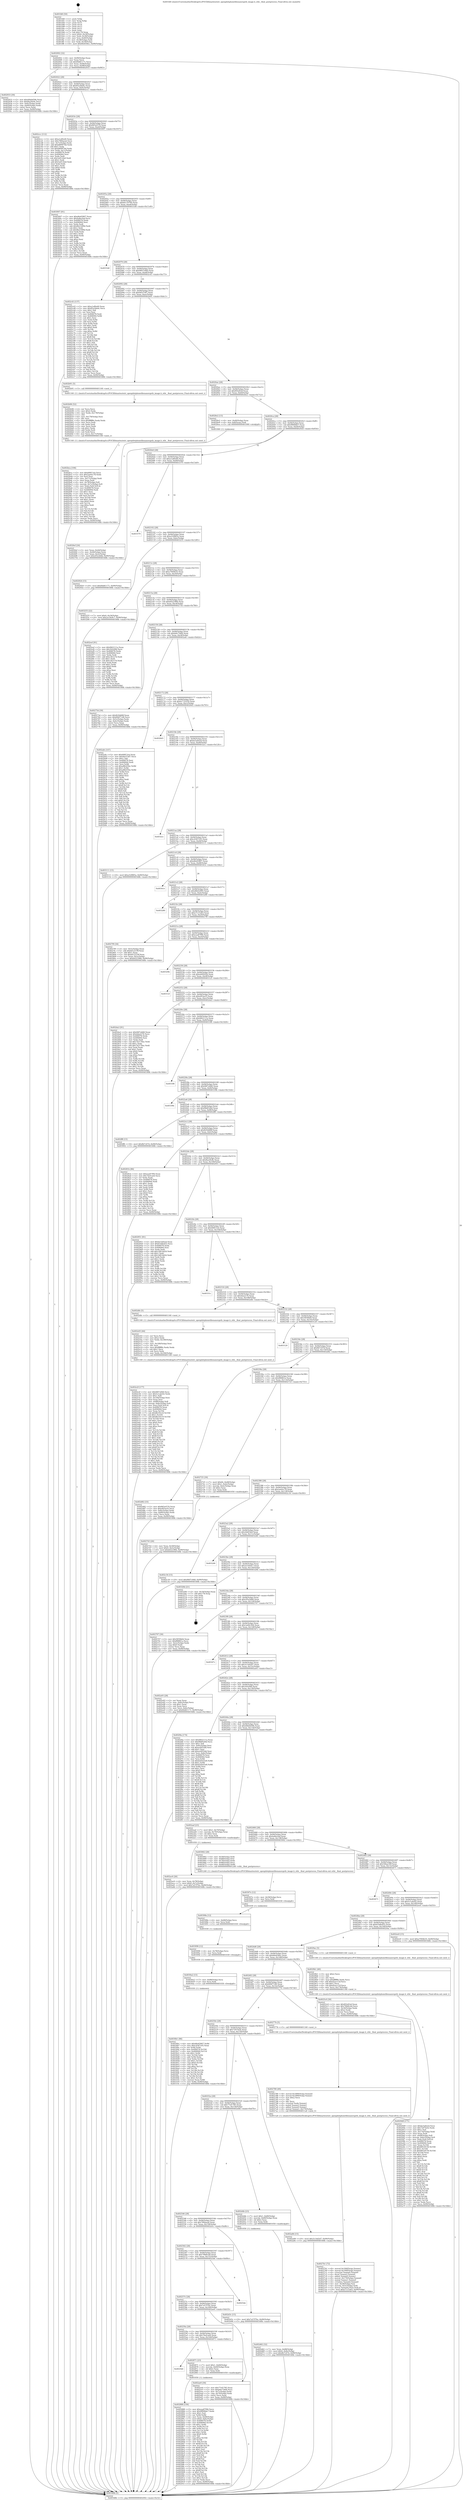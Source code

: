 digraph "0x401fd0" {
  label = "0x401fd0 (/mnt/c/Users/mathe/Desktop/tcc/POCII/binaries/extr_openpilotphonelibsnanovgstb_image.h_stbi__float_postprocess_Final-ollvm.out::main(0))"
  labelloc = "t"
  node[shape=record]

  Entry [label="",width=0.3,height=0.3,shape=circle,fillcolor=black,style=filled]
  "0x402002" [label="{
     0x402002 [32]\l
     | [instrs]\l
     &nbsp;&nbsp;0x402002 \<+6\>: mov -0x90(%rbp),%eax\l
     &nbsp;&nbsp;0x402008 \<+2\>: mov %eax,%ecx\l
     &nbsp;&nbsp;0x40200a \<+6\>: sub $0x84d61171,%ecx\l
     &nbsp;&nbsp;0x402010 \<+6\>: mov %eax,-0x94(%rbp)\l
     &nbsp;&nbsp;0x402016 \<+6\>: mov %ecx,-0x98(%rbp)\l
     &nbsp;&nbsp;0x40201c \<+6\>: je 0000000000402933 \<main+0x963\>\l
  }"]
  "0x402933" [label="{
     0x402933 [30]\l
     | [instrs]\l
     &nbsp;&nbsp;0x402933 \<+5\>: mov $0x40b0d59b,%eax\l
     &nbsp;&nbsp;0x402938 \<+5\>: mov $0xfba29c8c,%ecx\l
     &nbsp;&nbsp;0x40293d \<+3\>: mov -0x6c(%rbp),%edx\l
     &nbsp;&nbsp;0x402940 \<+3\>: cmp -0x60(%rbp),%edx\l
     &nbsp;&nbsp;0x402943 \<+3\>: cmovl %ecx,%eax\l
     &nbsp;&nbsp;0x402946 \<+6\>: mov %eax,-0x90(%rbp)\l
     &nbsp;&nbsp;0x40294c \<+5\>: jmp 000000000040348b \<main+0x14bb\>\l
  }"]
  "0x402022" [label="{
     0x402022 [28]\l
     | [instrs]\l
     &nbsp;&nbsp;0x402022 \<+5\>: jmp 0000000000402027 \<main+0x57\>\l
     &nbsp;&nbsp;0x402027 \<+6\>: mov -0x94(%rbp),%eax\l
     &nbsp;&nbsp;0x40202d \<+5\>: sub $0x85a3bb4c,%eax\l
     &nbsp;&nbsp;0x402032 \<+6\>: mov %eax,-0x9c(%rbp)\l
     &nbsp;&nbsp;0x402038 \<+6\>: je 0000000000402ccc \<main+0xcfc\>\l
  }"]
  Exit [label="",width=0.3,height=0.3,shape=circle,fillcolor=black,style=filled,peripheries=2]
  "0x402ccc" [label="{
     0x402ccc [112]\l
     | [instrs]\l
     &nbsp;&nbsp;0x402ccc \<+5\>: mov $0xa1af0ed0,%eax\l
     &nbsp;&nbsp;0x402cd1 \<+5\>: mov $0x790faea4,%ecx\l
     &nbsp;&nbsp;0x402cd6 \<+3\>: mov -0x7c(%rbp),%edx\l
     &nbsp;&nbsp;0x402cd9 \<+6\>: add $0xbf69974d,%edx\l
     &nbsp;&nbsp;0x402cdf \<+3\>: add $0x1,%edx\l
     &nbsp;&nbsp;0x402ce2 \<+6\>: sub $0xbf69974d,%edx\l
     &nbsp;&nbsp;0x402ce8 \<+3\>: mov %edx,-0x7c(%rbp)\l
     &nbsp;&nbsp;0x402ceb \<+7\>: mov 0x406078,%edx\l
     &nbsp;&nbsp;0x402cf2 \<+7\>: mov 0x406064,%esi\l
     &nbsp;&nbsp;0x402cf9 \<+2\>: mov %edx,%edi\l
     &nbsp;&nbsp;0x402cfb \<+6\>: sub $0x5a912fa0,%edi\l
     &nbsp;&nbsp;0x402d01 \<+3\>: sub $0x1,%edi\l
     &nbsp;&nbsp;0x402d04 \<+6\>: add $0x5a912fa0,%edi\l
     &nbsp;&nbsp;0x402d0a \<+3\>: imul %edi,%edx\l
     &nbsp;&nbsp;0x402d0d \<+3\>: and $0x1,%edx\l
     &nbsp;&nbsp;0x402d10 \<+3\>: cmp $0x0,%edx\l
     &nbsp;&nbsp;0x402d13 \<+4\>: sete %r8b\l
     &nbsp;&nbsp;0x402d17 \<+3\>: cmp $0xa,%esi\l
     &nbsp;&nbsp;0x402d1a \<+4\>: setl %r9b\l
     &nbsp;&nbsp;0x402d1e \<+3\>: mov %r8b,%r10b\l
     &nbsp;&nbsp;0x402d21 \<+3\>: and %r9b,%r10b\l
     &nbsp;&nbsp;0x402d24 \<+3\>: xor %r9b,%r8b\l
     &nbsp;&nbsp;0x402d27 \<+3\>: or %r8b,%r10b\l
     &nbsp;&nbsp;0x402d2a \<+4\>: test $0x1,%r10b\l
     &nbsp;&nbsp;0x402d2e \<+3\>: cmovne %ecx,%eax\l
     &nbsp;&nbsp;0x402d31 \<+6\>: mov %eax,-0x90(%rbp)\l
     &nbsp;&nbsp;0x402d37 \<+5\>: jmp 000000000040348b \<main+0x14bb\>\l
  }"]
  "0x40203e" [label="{
     0x40203e [28]\l
     | [instrs]\l
     &nbsp;&nbsp;0x40203e \<+5\>: jmp 0000000000402043 \<main+0x73\>\l
     &nbsp;&nbsp;0x402043 \<+6\>: mov -0x94(%rbp),%eax\l
     &nbsp;&nbsp;0x402049 \<+5\>: sub $0x865ef376,%eax\l
     &nbsp;&nbsp;0x40204e \<+6\>: mov %eax,-0xa0(%rbp)\l
     &nbsp;&nbsp;0x402054 \<+6\>: je 0000000000403007 \<main+0x1037\>\l
  }"]
  "0x4030b1" [label="{
     0x4030b1 [96]\l
     | [instrs]\l
     &nbsp;&nbsp;0x4030b1 \<+6\>: mov $0xd6e65807,%r8d\l
     &nbsp;&nbsp;0x4030b7 \<+5\>: mov $0xc4367c05,%eax\l
     &nbsp;&nbsp;0x4030bc \<+3\>: xor %r9d,%r9d\l
     &nbsp;&nbsp;0x4030bf \<+8\>: mov 0x406078,%r10d\l
     &nbsp;&nbsp;0x4030c7 \<+8\>: mov 0x406064,%r11d\l
     &nbsp;&nbsp;0x4030cf \<+4\>: sub $0x1,%r9d\l
     &nbsp;&nbsp;0x4030d3 \<+3\>: mov %r10d,%ebx\l
     &nbsp;&nbsp;0x4030d6 \<+3\>: add %r9d,%ebx\l
     &nbsp;&nbsp;0x4030d9 \<+4\>: imul %ebx,%r10d\l
     &nbsp;&nbsp;0x4030dd \<+4\>: and $0x1,%r10d\l
     &nbsp;&nbsp;0x4030e1 \<+4\>: cmp $0x0,%r10d\l
     &nbsp;&nbsp;0x4030e5 \<+4\>: sete %r14b\l
     &nbsp;&nbsp;0x4030e9 \<+4\>: cmp $0xa,%r11d\l
     &nbsp;&nbsp;0x4030ed \<+4\>: setl %r15b\l
     &nbsp;&nbsp;0x4030f1 \<+3\>: mov %r14b,%r12b\l
     &nbsp;&nbsp;0x4030f4 \<+3\>: and %r15b,%r12b\l
     &nbsp;&nbsp;0x4030f7 \<+3\>: xor %r15b,%r14b\l
     &nbsp;&nbsp;0x4030fa \<+3\>: or %r14b,%r12b\l
     &nbsp;&nbsp;0x4030fd \<+4\>: test $0x1,%r12b\l
     &nbsp;&nbsp;0x403101 \<+4\>: cmovne %eax,%r8d\l
     &nbsp;&nbsp;0x403105 \<+7\>: mov %r8d,-0x90(%rbp)\l
     &nbsp;&nbsp;0x40310c \<+5\>: jmp 000000000040348b \<main+0x14bb\>\l
  }"]
  "0x403007" [label="{
     0x403007 [91]\l
     | [instrs]\l
     &nbsp;&nbsp;0x403007 \<+5\>: mov $0xd6e65807,%eax\l
     &nbsp;&nbsp;0x40300c \<+5\>: mov $0x4a8ec0af,%ecx\l
     &nbsp;&nbsp;0x403011 \<+7\>: mov 0x406078,%edx\l
     &nbsp;&nbsp;0x403018 \<+7\>: mov 0x406064,%esi\l
     &nbsp;&nbsp;0x40301f \<+2\>: mov %edx,%edi\l
     &nbsp;&nbsp;0x403021 \<+6\>: add $0x8b216f9d,%edi\l
     &nbsp;&nbsp;0x403027 \<+3\>: sub $0x1,%edi\l
     &nbsp;&nbsp;0x40302a \<+6\>: sub $0x8b216f9d,%edi\l
     &nbsp;&nbsp;0x403030 \<+3\>: imul %edi,%edx\l
     &nbsp;&nbsp;0x403033 \<+3\>: and $0x1,%edx\l
     &nbsp;&nbsp;0x403036 \<+3\>: cmp $0x0,%edx\l
     &nbsp;&nbsp;0x403039 \<+4\>: sete %r8b\l
     &nbsp;&nbsp;0x40303d \<+3\>: cmp $0xa,%esi\l
     &nbsp;&nbsp;0x403040 \<+4\>: setl %r9b\l
     &nbsp;&nbsp;0x403044 \<+3\>: mov %r8b,%r10b\l
     &nbsp;&nbsp;0x403047 \<+3\>: and %r9b,%r10b\l
     &nbsp;&nbsp;0x40304a \<+3\>: xor %r9b,%r8b\l
     &nbsp;&nbsp;0x40304d \<+3\>: or %r8b,%r10b\l
     &nbsp;&nbsp;0x403050 \<+4\>: test $0x1,%r10b\l
     &nbsp;&nbsp;0x403054 \<+3\>: cmovne %ecx,%eax\l
     &nbsp;&nbsp;0x403057 \<+6\>: mov %eax,-0x90(%rbp)\l
     &nbsp;&nbsp;0x40305d \<+5\>: jmp 000000000040348b \<main+0x14bb\>\l
  }"]
  "0x40205a" [label="{
     0x40205a [28]\l
     | [instrs]\l
     &nbsp;&nbsp;0x40205a \<+5\>: jmp 000000000040205f \<main+0x8f\>\l
     &nbsp;&nbsp;0x40205f \<+6\>: mov -0x94(%rbp),%eax\l
     &nbsp;&nbsp;0x402065 \<+5\>: sub $0x8cc70700,%eax\l
     &nbsp;&nbsp;0x40206a \<+6\>: mov %eax,-0xa4(%rbp)\l
     &nbsp;&nbsp;0x402070 \<+6\>: je 00000000004031b8 \<main+0x11e8\>\l
  }"]
  "0x4030a2" [label="{
     0x4030a2 [15]\l
     | [instrs]\l
     &nbsp;&nbsp;0x4030a2 \<+7\>: mov -0x88(%rbp),%rcx\l
     &nbsp;&nbsp;0x4030a9 \<+3\>: mov %rcx,%rdi\l
     &nbsp;&nbsp;0x4030ac \<+5\>: call 0000000000401030 \<free@plt\>\l
     | [calls]\l
     &nbsp;&nbsp;0x401030 \{1\} (unknown)\l
  }"]
  "0x4031b8" [label="{
     0x4031b8\l
  }", style=dashed]
  "0x402076" [label="{
     0x402076 [28]\l
     | [instrs]\l
     &nbsp;&nbsp;0x402076 \<+5\>: jmp 000000000040207b \<main+0xab\>\l
     &nbsp;&nbsp;0x40207b \<+6\>: mov -0x94(%rbp),%eax\l
     &nbsp;&nbsp;0x402081 \<+5\>: sub $0x9607c840,%eax\l
     &nbsp;&nbsp;0x402086 \<+6\>: mov %eax,-0xa8(%rbp)\l
     &nbsp;&nbsp;0x40208c \<+6\>: je 0000000000402c43 \<main+0xc73\>\l
  }"]
  "0x403096" [label="{
     0x403096 [12]\l
     | [instrs]\l
     &nbsp;&nbsp;0x403096 \<+4\>: mov -0x78(%rbp),%rcx\l
     &nbsp;&nbsp;0x40309a \<+3\>: mov %rcx,%rdi\l
     &nbsp;&nbsp;0x40309d \<+5\>: call 0000000000401030 \<free@plt\>\l
     | [calls]\l
     &nbsp;&nbsp;0x401030 \{1\} (unknown)\l
  }"]
  "0x402c43" [label="{
     0x402c43 [137]\l
     | [instrs]\l
     &nbsp;&nbsp;0x402c43 \<+5\>: mov $0xa1af0ed0,%eax\l
     &nbsp;&nbsp;0x402c48 \<+5\>: mov $0x85a3bb4c,%ecx\l
     &nbsp;&nbsp;0x402c4d \<+2\>: mov $0x1,%dl\l
     &nbsp;&nbsp;0x402c4f \<+2\>: xor %esi,%esi\l
     &nbsp;&nbsp;0x402c51 \<+7\>: mov 0x406078,%edi\l
     &nbsp;&nbsp;0x402c58 \<+8\>: mov 0x406064,%r8d\l
     &nbsp;&nbsp;0x402c60 \<+3\>: sub $0x1,%esi\l
     &nbsp;&nbsp;0x402c63 \<+3\>: mov %edi,%r9d\l
     &nbsp;&nbsp;0x402c66 \<+3\>: add %esi,%r9d\l
     &nbsp;&nbsp;0x402c69 \<+4\>: imul %r9d,%edi\l
     &nbsp;&nbsp;0x402c6d \<+3\>: and $0x1,%edi\l
     &nbsp;&nbsp;0x402c70 \<+3\>: cmp $0x0,%edi\l
     &nbsp;&nbsp;0x402c73 \<+4\>: sete %r10b\l
     &nbsp;&nbsp;0x402c77 \<+4\>: cmp $0xa,%r8d\l
     &nbsp;&nbsp;0x402c7b \<+4\>: setl %r11b\l
     &nbsp;&nbsp;0x402c7f \<+3\>: mov %r10b,%bl\l
     &nbsp;&nbsp;0x402c82 \<+3\>: xor $0xff,%bl\l
     &nbsp;&nbsp;0x402c85 \<+3\>: mov %r11b,%r14b\l
     &nbsp;&nbsp;0x402c88 \<+4\>: xor $0xff,%r14b\l
     &nbsp;&nbsp;0x402c8c \<+3\>: xor $0x1,%dl\l
     &nbsp;&nbsp;0x402c8f \<+3\>: mov %bl,%r15b\l
     &nbsp;&nbsp;0x402c92 \<+4\>: and $0xff,%r15b\l
     &nbsp;&nbsp;0x402c96 \<+3\>: and %dl,%r10b\l
     &nbsp;&nbsp;0x402c99 \<+3\>: mov %r14b,%r12b\l
     &nbsp;&nbsp;0x402c9c \<+4\>: and $0xff,%r12b\l
     &nbsp;&nbsp;0x402ca0 \<+3\>: and %dl,%r11b\l
     &nbsp;&nbsp;0x402ca3 \<+3\>: or %r10b,%r15b\l
     &nbsp;&nbsp;0x402ca6 \<+3\>: or %r11b,%r12b\l
     &nbsp;&nbsp;0x402ca9 \<+3\>: xor %r12b,%r15b\l
     &nbsp;&nbsp;0x402cac \<+3\>: or %r14b,%bl\l
     &nbsp;&nbsp;0x402caf \<+3\>: xor $0xff,%bl\l
     &nbsp;&nbsp;0x402cb2 \<+3\>: or $0x1,%dl\l
     &nbsp;&nbsp;0x402cb5 \<+2\>: and %dl,%bl\l
     &nbsp;&nbsp;0x402cb7 \<+3\>: or %bl,%r15b\l
     &nbsp;&nbsp;0x402cba \<+4\>: test $0x1,%r15b\l
     &nbsp;&nbsp;0x402cbe \<+3\>: cmovne %ecx,%eax\l
     &nbsp;&nbsp;0x402cc1 \<+6\>: mov %eax,-0x90(%rbp)\l
     &nbsp;&nbsp;0x402cc7 \<+5\>: jmp 000000000040348b \<main+0x14bb\>\l
  }"]
  "0x402092" [label="{
     0x402092 [28]\l
     | [instrs]\l
     &nbsp;&nbsp;0x402092 \<+5\>: jmp 0000000000402097 \<main+0xc7\>\l
     &nbsp;&nbsp;0x402097 \<+6\>: mov -0x94(%rbp),%eax\l
     &nbsp;&nbsp;0x40209d \<+5\>: sub $0x9d1f7df7,%eax\l
     &nbsp;&nbsp;0x4020a2 \<+6\>: mov %eax,-0xac(%rbp)\l
     &nbsp;&nbsp;0x4020a8 \<+6\>: je 0000000000402b91 \<main+0xbc1\>\l
  }"]
  "0x40308a" [label="{
     0x40308a [12]\l
     | [instrs]\l
     &nbsp;&nbsp;0x40308a \<+4\>: mov -0x68(%rbp),%rcx\l
     &nbsp;&nbsp;0x40308e \<+3\>: mov %rcx,%rdi\l
     &nbsp;&nbsp;0x403091 \<+5\>: call 0000000000401030 \<free@plt\>\l
     | [calls]\l
     &nbsp;&nbsp;0x401030 \{1\} (unknown)\l
  }"]
  "0x402b91" [label="{
     0x402b91 [5]\l
     | [instrs]\l
     &nbsp;&nbsp;0x402b91 \<+5\>: call 0000000000401160 \<next_i\>\l
     | [calls]\l
     &nbsp;&nbsp;0x401160 \{1\} (/mnt/c/Users/mathe/Desktop/tcc/POCII/binaries/extr_openpilotphonelibsnanovgstb_image.h_stbi__float_postprocess_Final-ollvm.out::next_i)\l
  }"]
  "0x4020ae" [label="{
     0x4020ae [28]\l
     | [instrs]\l
     &nbsp;&nbsp;0x4020ae \<+5\>: jmp 00000000004020b3 \<main+0xe3\>\l
     &nbsp;&nbsp;0x4020b3 \<+6\>: mov -0x94(%rbp),%eax\l
     &nbsp;&nbsp;0x4020b9 \<+5\>: sub $0x9f3e83ef,%eax\l
     &nbsp;&nbsp;0x4020be \<+6\>: mov %eax,-0xb0(%rbp)\l
     &nbsp;&nbsp;0x4020c4 \<+6\>: je 00000000004026e2 \<main+0x712\>\l
  }"]
  "0x40307e" [label="{
     0x40307e [12]\l
     | [instrs]\l
     &nbsp;&nbsp;0x40307e \<+4\>: mov -0x58(%rbp),%rcx\l
     &nbsp;&nbsp;0x403082 \<+3\>: mov %rcx,%rdi\l
     &nbsp;&nbsp;0x403085 \<+5\>: call 0000000000401030 \<free@plt\>\l
     | [calls]\l
     &nbsp;&nbsp;0x401030 \{1\} (unknown)\l
  }"]
  "0x4026e2" [label="{
     0x4026e2 [13]\l
     | [instrs]\l
     &nbsp;&nbsp;0x4026e2 \<+4\>: mov -0x40(%rbp),%rax\l
     &nbsp;&nbsp;0x4026e6 \<+4\>: mov 0x8(%rax),%rdi\l
     &nbsp;&nbsp;0x4026ea \<+5\>: call 0000000000401060 \<atoi@plt\>\l
     | [calls]\l
     &nbsp;&nbsp;0x401060 \{1\} (unknown)\l
  }"]
  "0x4020ca" [label="{
     0x4020ca [28]\l
     | [instrs]\l
     &nbsp;&nbsp;0x4020ca \<+5\>: jmp 00000000004020cf \<main+0xff\>\l
     &nbsp;&nbsp;0x4020cf \<+6\>: mov -0x94(%rbp),%eax\l
     &nbsp;&nbsp;0x4020d5 \<+5\>: sub $0x9f908de7,%eax\l
     &nbsp;&nbsp;0x4020da \<+6\>: mov %eax,-0xb4(%rbp)\l
     &nbsp;&nbsp;0x4020e0 \<+6\>: je 0000000000402924 \<main+0x954\>\l
  }"]
  "0x402e2f" [label="{
     0x402e2f [177]\l
     | [instrs]\l
     &nbsp;&nbsp;0x402e2f \<+5\>: mov $0xf487a9d0,%ecx\l
     &nbsp;&nbsp;0x402e34 \<+5\>: mov $0x5c1adc62,%edx\l
     &nbsp;&nbsp;0x402e39 \<+3\>: mov $0x1,%dil\l
     &nbsp;&nbsp;0x402e3c \<+6\>: mov -0x184(%rbp),%esi\l
     &nbsp;&nbsp;0x402e42 \<+3\>: imul %eax,%esi\l
     &nbsp;&nbsp;0x402e45 \<+7\>: mov -0x88(%rbp),%r8\l
     &nbsp;&nbsp;0x402e4c \<+7\>: movslq -0x8c(%rbp),%r9\l
     &nbsp;&nbsp;0x402e53 \<+4\>: mov %esi,(%r8,%r9,4)\l
     &nbsp;&nbsp;0x402e57 \<+7\>: mov 0x406078,%eax\l
     &nbsp;&nbsp;0x402e5e \<+7\>: mov 0x406064,%esi\l
     &nbsp;&nbsp;0x402e65 \<+3\>: mov %eax,%r10d\l
     &nbsp;&nbsp;0x402e68 \<+7\>: sub $0x8b1f5cc0,%r10d\l
     &nbsp;&nbsp;0x402e6f \<+4\>: sub $0x1,%r10d\l
     &nbsp;&nbsp;0x402e73 \<+7\>: add $0x8b1f5cc0,%r10d\l
     &nbsp;&nbsp;0x402e7a \<+4\>: imul %r10d,%eax\l
     &nbsp;&nbsp;0x402e7e \<+3\>: and $0x1,%eax\l
     &nbsp;&nbsp;0x402e81 \<+3\>: cmp $0x0,%eax\l
     &nbsp;&nbsp;0x402e84 \<+4\>: sete %r11b\l
     &nbsp;&nbsp;0x402e88 \<+3\>: cmp $0xa,%esi\l
     &nbsp;&nbsp;0x402e8b \<+3\>: setl %bl\l
     &nbsp;&nbsp;0x402e8e \<+3\>: mov %r11b,%r14b\l
     &nbsp;&nbsp;0x402e91 \<+4\>: xor $0xff,%r14b\l
     &nbsp;&nbsp;0x402e95 \<+3\>: mov %bl,%r15b\l
     &nbsp;&nbsp;0x402e98 \<+4\>: xor $0xff,%r15b\l
     &nbsp;&nbsp;0x402e9c \<+4\>: xor $0x1,%dil\l
     &nbsp;&nbsp;0x402ea0 \<+3\>: mov %r14b,%r12b\l
     &nbsp;&nbsp;0x402ea3 \<+4\>: and $0xff,%r12b\l
     &nbsp;&nbsp;0x402ea7 \<+3\>: and %dil,%r11b\l
     &nbsp;&nbsp;0x402eaa \<+3\>: mov %r15b,%r13b\l
     &nbsp;&nbsp;0x402ead \<+4\>: and $0xff,%r13b\l
     &nbsp;&nbsp;0x402eb1 \<+3\>: and %dil,%bl\l
     &nbsp;&nbsp;0x402eb4 \<+3\>: or %r11b,%r12b\l
     &nbsp;&nbsp;0x402eb7 \<+3\>: or %bl,%r13b\l
     &nbsp;&nbsp;0x402eba \<+3\>: xor %r13b,%r12b\l
     &nbsp;&nbsp;0x402ebd \<+3\>: or %r15b,%r14b\l
     &nbsp;&nbsp;0x402ec0 \<+4\>: xor $0xff,%r14b\l
     &nbsp;&nbsp;0x402ec4 \<+4\>: or $0x1,%dil\l
     &nbsp;&nbsp;0x402ec8 \<+3\>: and %dil,%r14b\l
     &nbsp;&nbsp;0x402ecb \<+3\>: or %r14b,%r12b\l
     &nbsp;&nbsp;0x402ece \<+4\>: test $0x1,%r12b\l
     &nbsp;&nbsp;0x402ed2 \<+3\>: cmovne %edx,%ecx\l
     &nbsp;&nbsp;0x402ed5 \<+6\>: mov %ecx,-0x90(%rbp)\l
     &nbsp;&nbsp;0x402edb \<+5\>: jmp 000000000040348b \<main+0x14bb\>\l
  }"]
  "0x402924" [label="{
     0x402924 [15]\l
     | [instrs]\l
     &nbsp;&nbsp;0x402924 \<+10\>: movl $0x84d61171,-0x90(%rbp)\l
     &nbsp;&nbsp;0x40292e \<+5\>: jmp 000000000040348b \<main+0x14bb\>\l
  }"]
  "0x4020e6" [label="{
     0x4020e6 [28]\l
     | [instrs]\l
     &nbsp;&nbsp;0x4020e6 \<+5\>: jmp 00000000004020eb \<main+0x11b\>\l
     &nbsp;&nbsp;0x4020eb \<+6\>: mov -0x94(%rbp),%eax\l
     &nbsp;&nbsp;0x4020f1 \<+5\>: sub $0xa1af0ed0,%eax\l
     &nbsp;&nbsp;0x4020f6 \<+6\>: mov %eax,-0xb8(%rbp)\l
     &nbsp;&nbsp;0x4020fc \<+6\>: je 0000000000403379 \<main+0x13a9\>\l
  }"]
  "0x402e03" [label="{
     0x402e03 [44]\l
     | [instrs]\l
     &nbsp;&nbsp;0x402e03 \<+2\>: xor %ecx,%ecx\l
     &nbsp;&nbsp;0x402e05 \<+5\>: mov $0x2,%edx\l
     &nbsp;&nbsp;0x402e0a \<+6\>: mov %edx,-0x180(%rbp)\l
     &nbsp;&nbsp;0x402e10 \<+1\>: cltd\l
     &nbsp;&nbsp;0x402e11 \<+6\>: mov -0x180(%rbp),%esi\l
     &nbsp;&nbsp;0x402e17 \<+2\>: idiv %esi\l
     &nbsp;&nbsp;0x402e19 \<+6\>: imul $0xfffffffe,%edx,%edx\l
     &nbsp;&nbsp;0x402e1f \<+3\>: sub $0x1,%ecx\l
     &nbsp;&nbsp;0x402e22 \<+2\>: sub %ecx,%edx\l
     &nbsp;&nbsp;0x402e24 \<+6\>: mov %edx,-0x184(%rbp)\l
     &nbsp;&nbsp;0x402e2a \<+5\>: call 0000000000401160 \<next_i\>\l
     | [calls]\l
     &nbsp;&nbsp;0x401160 \{1\} (/mnt/c/Users/mathe/Desktop/tcc/POCII/binaries/extr_openpilotphonelibsnanovgstb_image.h_stbi__float_postprocess_Final-ollvm.out::next_i)\l
  }"]
  "0x403379" [label="{
     0x403379\l
  }", style=dashed]
  "0x402102" [label="{
     0x402102 [28]\l
     | [instrs]\l
     &nbsp;&nbsp;0x402102 \<+5\>: jmp 0000000000402107 \<main+0x137\>\l
     &nbsp;&nbsp;0x402107 \<+6\>: mov -0x94(%rbp),%eax\l
     &nbsp;&nbsp;0x40210d \<+5\>: sub $0xa52f885a,%eax\l
     &nbsp;&nbsp;0x402112 \<+6\>: mov %eax,-0xbc(%rbp)\l
     &nbsp;&nbsp;0x402118 \<+6\>: je 0000000000403255 \<main+0x1285\>\l
  }"]
  "0x402d62" [label="{
     0x402d62 [32]\l
     | [instrs]\l
     &nbsp;&nbsp;0x402d62 \<+7\>: mov %rax,-0x88(%rbp)\l
     &nbsp;&nbsp;0x402d69 \<+10\>: movl $0x0,-0x8c(%rbp)\l
     &nbsp;&nbsp;0x402d73 \<+10\>: movl $0x8b7c67d,-0x90(%rbp)\l
     &nbsp;&nbsp;0x402d7d \<+5\>: jmp 000000000040348b \<main+0x14bb\>\l
  }"]
  "0x403255" [label="{
     0x403255 [22]\l
     | [instrs]\l
     &nbsp;&nbsp;0x403255 \<+7\>: movl $0x0,-0x34(%rbp)\l
     &nbsp;&nbsp;0x40325c \<+10\>: movl $0x2e19e9c7,-0x90(%rbp)\l
     &nbsp;&nbsp;0x403266 \<+5\>: jmp 000000000040348b \<main+0x14bb\>\l
  }"]
  "0x40211e" [label="{
     0x40211e [28]\l
     | [instrs]\l
     &nbsp;&nbsp;0x40211e \<+5\>: jmp 0000000000402123 \<main+0x153\>\l
     &nbsp;&nbsp;0x402123 \<+6\>: mov -0x94(%rbp),%eax\l
     &nbsp;&nbsp;0x402129 \<+5\>: sub $0xa7004b35,%eax\l
     &nbsp;&nbsp;0x40212e \<+6\>: mov %eax,-0xc0(%rbp)\l
     &nbsp;&nbsp;0x402134 \<+6\>: je 0000000000402eef \<main+0xf1f\>\l
  }"]
  "0x402bca" [label="{
     0x402bca [106]\l
     | [instrs]\l
     &nbsp;&nbsp;0x402bca \<+5\>: mov $0xfd9f13cb,%ecx\l
     &nbsp;&nbsp;0x402bcf \<+5\>: mov $0x2ae0cc78,%edx\l
     &nbsp;&nbsp;0x402bd4 \<+2\>: xor %esi,%esi\l
     &nbsp;&nbsp;0x402bd6 \<+6\>: mov -0x17c(%rbp),%edi\l
     &nbsp;&nbsp;0x402bdc \<+3\>: imul %eax,%edi\l
     &nbsp;&nbsp;0x402bdf \<+4\>: mov -0x78(%rbp),%r8\l
     &nbsp;&nbsp;0x402be3 \<+4\>: movslq -0x7c(%rbp),%r9\l
     &nbsp;&nbsp;0x402be7 \<+4\>: mov %edi,(%r8,%r9,4)\l
     &nbsp;&nbsp;0x402beb \<+7\>: mov 0x406078,%eax\l
     &nbsp;&nbsp;0x402bf2 \<+7\>: mov 0x406064,%edi\l
     &nbsp;&nbsp;0x402bf9 \<+3\>: sub $0x1,%esi\l
     &nbsp;&nbsp;0x402bfc \<+3\>: mov %eax,%r10d\l
     &nbsp;&nbsp;0x402bff \<+3\>: add %esi,%r10d\l
     &nbsp;&nbsp;0x402c02 \<+4\>: imul %r10d,%eax\l
     &nbsp;&nbsp;0x402c06 \<+3\>: and $0x1,%eax\l
     &nbsp;&nbsp;0x402c09 \<+3\>: cmp $0x0,%eax\l
     &nbsp;&nbsp;0x402c0c \<+4\>: sete %r11b\l
     &nbsp;&nbsp;0x402c10 \<+3\>: cmp $0xa,%edi\l
     &nbsp;&nbsp;0x402c13 \<+3\>: setl %bl\l
     &nbsp;&nbsp;0x402c16 \<+3\>: mov %r11b,%r14b\l
     &nbsp;&nbsp;0x402c19 \<+3\>: and %bl,%r14b\l
     &nbsp;&nbsp;0x402c1c \<+3\>: xor %bl,%r11b\l
     &nbsp;&nbsp;0x402c1f \<+3\>: or %r11b,%r14b\l
     &nbsp;&nbsp;0x402c22 \<+4\>: test $0x1,%r14b\l
     &nbsp;&nbsp;0x402c26 \<+3\>: cmovne %edx,%ecx\l
     &nbsp;&nbsp;0x402c29 \<+6\>: mov %ecx,-0x90(%rbp)\l
     &nbsp;&nbsp;0x402c2f \<+5\>: jmp 000000000040348b \<main+0x14bb\>\l
  }"]
  "0x402eef" [label="{
     0x402eef [91]\l
     | [instrs]\l
     &nbsp;&nbsp;0x402eef \<+5\>: mov $0xf462111a,%eax\l
     &nbsp;&nbsp;0x402ef4 \<+5\>: mov $0x3fcfcf06,%ecx\l
     &nbsp;&nbsp;0x402ef9 \<+7\>: mov 0x406078,%edx\l
     &nbsp;&nbsp;0x402f00 \<+7\>: mov 0x406064,%esi\l
     &nbsp;&nbsp;0x402f07 \<+2\>: mov %edx,%edi\l
     &nbsp;&nbsp;0x402f09 \<+6\>: add $0xc3b1e7d,%edi\l
     &nbsp;&nbsp;0x402f0f \<+3\>: sub $0x1,%edi\l
     &nbsp;&nbsp;0x402f12 \<+6\>: sub $0xc3b1e7d,%edi\l
     &nbsp;&nbsp;0x402f18 \<+3\>: imul %edi,%edx\l
     &nbsp;&nbsp;0x402f1b \<+3\>: and $0x1,%edx\l
     &nbsp;&nbsp;0x402f1e \<+3\>: cmp $0x0,%edx\l
     &nbsp;&nbsp;0x402f21 \<+4\>: sete %r8b\l
     &nbsp;&nbsp;0x402f25 \<+3\>: cmp $0xa,%esi\l
     &nbsp;&nbsp;0x402f28 \<+4\>: setl %r9b\l
     &nbsp;&nbsp;0x402f2c \<+3\>: mov %r8b,%r10b\l
     &nbsp;&nbsp;0x402f2f \<+3\>: and %r9b,%r10b\l
     &nbsp;&nbsp;0x402f32 \<+3\>: xor %r9b,%r8b\l
     &nbsp;&nbsp;0x402f35 \<+3\>: or %r8b,%r10b\l
     &nbsp;&nbsp;0x402f38 \<+4\>: test $0x1,%r10b\l
     &nbsp;&nbsp;0x402f3c \<+3\>: cmovne %ecx,%eax\l
     &nbsp;&nbsp;0x402f3f \<+6\>: mov %eax,-0x90(%rbp)\l
     &nbsp;&nbsp;0x402f45 \<+5\>: jmp 000000000040348b \<main+0x14bb\>\l
  }"]
  "0x40213a" [label="{
     0x40213a [28]\l
     | [instrs]\l
     &nbsp;&nbsp;0x40213a \<+5\>: jmp 000000000040213f \<main+0x16f\>\l
     &nbsp;&nbsp;0x40213f \<+6\>: mov -0x94(%rbp),%eax\l
     &nbsp;&nbsp;0x402145 \<+5\>: sub $0xb0223f84,%eax\l
     &nbsp;&nbsp;0x40214a \<+6\>: mov %eax,-0xc4(%rbp)\l
     &nbsp;&nbsp;0x402150 \<+6\>: je 000000000040275d \<main+0x78d\>\l
  }"]
  "0x402b96" [label="{
     0x402b96 [52]\l
     | [instrs]\l
     &nbsp;&nbsp;0x402b96 \<+2\>: xor %ecx,%ecx\l
     &nbsp;&nbsp;0x402b98 \<+5\>: mov $0x2,%edx\l
     &nbsp;&nbsp;0x402b9d \<+6\>: mov %edx,-0x178(%rbp)\l
     &nbsp;&nbsp;0x402ba3 \<+1\>: cltd\l
     &nbsp;&nbsp;0x402ba4 \<+6\>: mov -0x178(%rbp),%esi\l
     &nbsp;&nbsp;0x402baa \<+2\>: idiv %esi\l
     &nbsp;&nbsp;0x402bac \<+6\>: imul $0xfffffffe,%edx,%edx\l
     &nbsp;&nbsp;0x402bb2 \<+2\>: mov %ecx,%edi\l
     &nbsp;&nbsp;0x402bb4 \<+2\>: sub %edx,%edi\l
     &nbsp;&nbsp;0x402bb6 \<+2\>: mov %ecx,%edx\l
     &nbsp;&nbsp;0x402bb8 \<+3\>: sub $0x1,%edx\l
     &nbsp;&nbsp;0x402bbb \<+2\>: add %edx,%edi\l
     &nbsp;&nbsp;0x402bbd \<+2\>: sub %edi,%ecx\l
     &nbsp;&nbsp;0x402bbf \<+6\>: mov %ecx,-0x17c(%rbp)\l
     &nbsp;&nbsp;0x402bc5 \<+5\>: call 0000000000401160 \<next_i\>\l
     | [calls]\l
     &nbsp;&nbsp;0x401160 \{1\} (/mnt/c/Users/mathe/Desktop/tcc/POCII/binaries/extr_openpilotphonelibsnanovgstb_image.h_stbi__float_postprocess_Final-ollvm.out::next_i)\l
  }"]
  "0x40275d" [label="{
     0x40275d [30]\l
     | [instrs]\l
     &nbsp;&nbsp;0x40275d \<+5\>: mov $0xfb50d68f,%eax\l
     &nbsp;&nbsp;0x402762 \<+5\>: mov $0x684f7148,%ecx\l
     &nbsp;&nbsp;0x402767 \<+3\>: mov -0x5c(%rbp),%edx\l
     &nbsp;&nbsp;0x40276a \<+3\>: cmp -0x4c(%rbp),%edx\l
     &nbsp;&nbsp;0x40276d \<+3\>: cmovl %ecx,%eax\l
     &nbsp;&nbsp;0x402770 \<+6\>: mov %eax,-0x90(%rbp)\l
     &nbsp;&nbsp;0x402776 \<+5\>: jmp 000000000040348b \<main+0x14bb\>\l
  }"]
  "0x402156" [label="{
     0x402156 [28]\l
     | [instrs]\l
     &nbsp;&nbsp;0x402156 \<+5\>: jmp 000000000040215b \<main+0x18b\>\l
     &nbsp;&nbsp;0x40215b \<+6\>: mov -0x94(%rbp),%eax\l
     &nbsp;&nbsp;0x402161 \<+5\>: sub $0xb0e73bf4,%eax\l
     &nbsp;&nbsp;0x402166 \<+6\>: mov %eax,-0xc8(%rbp)\l
     &nbsp;&nbsp;0x40216c \<+6\>: je 0000000000402afe \<main+0xb2e\>\l
  }"]
  "0x402ac6" [label="{
     0x402ac6 [26]\l
     | [instrs]\l
     &nbsp;&nbsp;0x402ac6 \<+4\>: mov %rax,-0x78(%rbp)\l
     &nbsp;&nbsp;0x402aca \<+7\>: movl $0x0,-0x7c(%rbp)\l
     &nbsp;&nbsp;0x402ad1 \<+10\>: movl $0x7a57f7bc,-0x90(%rbp)\l
     &nbsp;&nbsp;0x402adb \<+5\>: jmp 000000000040348b \<main+0x14bb\>\l
  }"]
  "0x402afe" [label="{
     0x402afe [147]\l
     | [instrs]\l
     &nbsp;&nbsp;0x402afe \<+5\>: mov $0xfd9f13cb,%eax\l
     &nbsp;&nbsp;0x402b03 \<+5\>: mov $0x9d1f7df7,%ecx\l
     &nbsp;&nbsp;0x402b08 \<+2\>: mov $0x1,%dl\l
     &nbsp;&nbsp;0x402b0a \<+7\>: mov 0x406078,%esi\l
     &nbsp;&nbsp;0x402b11 \<+7\>: mov 0x406064,%edi\l
     &nbsp;&nbsp;0x402b18 \<+3\>: mov %esi,%r8d\l
     &nbsp;&nbsp;0x402b1b \<+7\>: sub $0xa88c65bc,%r8d\l
     &nbsp;&nbsp;0x402b22 \<+4\>: sub $0x1,%r8d\l
     &nbsp;&nbsp;0x402b26 \<+7\>: add $0xa88c65bc,%r8d\l
     &nbsp;&nbsp;0x402b2d \<+4\>: imul %r8d,%esi\l
     &nbsp;&nbsp;0x402b31 \<+3\>: and $0x1,%esi\l
     &nbsp;&nbsp;0x402b34 \<+3\>: cmp $0x0,%esi\l
     &nbsp;&nbsp;0x402b37 \<+4\>: sete %r9b\l
     &nbsp;&nbsp;0x402b3b \<+3\>: cmp $0xa,%edi\l
     &nbsp;&nbsp;0x402b3e \<+4\>: setl %r10b\l
     &nbsp;&nbsp;0x402b42 \<+3\>: mov %r9b,%r11b\l
     &nbsp;&nbsp;0x402b45 \<+4\>: xor $0xff,%r11b\l
     &nbsp;&nbsp;0x402b49 \<+3\>: mov %r10b,%bl\l
     &nbsp;&nbsp;0x402b4c \<+3\>: xor $0xff,%bl\l
     &nbsp;&nbsp;0x402b4f \<+3\>: xor $0x0,%dl\l
     &nbsp;&nbsp;0x402b52 \<+3\>: mov %r11b,%r14b\l
     &nbsp;&nbsp;0x402b55 \<+4\>: and $0x0,%r14b\l
     &nbsp;&nbsp;0x402b59 \<+3\>: and %dl,%r9b\l
     &nbsp;&nbsp;0x402b5c \<+3\>: mov %bl,%r15b\l
     &nbsp;&nbsp;0x402b5f \<+4\>: and $0x0,%r15b\l
     &nbsp;&nbsp;0x402b63 \<+3\>: and %dl,%r10b\l
     &nbsp;&nbsp;0x402b66 \<+3\>: or %r9b,%r14b\l
     &nbsp;&nbsp;0x402b69 \<+3\>: or %r10b,%r15b\l
     &nbsp;&nbsp;0x402b6c \<+3\>: xor %r15b,%r14b\l
     &nbsp;&nbsp;0x402b6f \<+3\>: or %bl,%r11b\l
     &nbsp;&nbsp;0x402b72 \<+4\>: xor $0xff,%r11b\l
     &nbsp;&nbsp;0x402b76 \<+3\>: or $0x0,%dl\l
     &nbsp;&nbsp;0x402b79 \<+3\>: and %dl,%r11b\l
     &nbsp;&nbsp;0x402b7c \<+3\>: or %r11b,%r14b\l
     &nbsp;&nbsp;0x402b7f \<+4\>: test $0x1,%r14b\l
     &nbsp;&nbsp;0x402b83 \<+3\>: cmovne %ecx,%eax\l
     &nbsp;&nbsp;0x402b86 \<+6\>: mov %eax,-0x90(%rbp)\l
     &nbsp;&nbsp;0x402b8c \<+5\>: jmp 000000000040348b \<main+0x14bb\>\l
  }"]
  "0x402172" [label="{
     0x402172 [28]\l
     | [instrs]\l
     &nbsp;&nbsp;0x402172 \<+5\>: jmp 0000000000402177 \<main+0x1a7\>\l
     &nbsp;&nbsp;0x402177 \<+6\>: mov -0x94(%rbp),%eax\l
     &nbsp;&nbsp;0x40217d \<+5\>: sub $0xb1735250,%eax\l
     &nbsp;&nbsp;0x402182 \<+6\>: mov %eax,-0xcc(%rbp)\l
     &nbsp;&nbsp;0x402188 \<+6\>: je 00000000004026d3 \<main+0x703\>\l
  }"]
  "0x4029d9" [label="{
     0x4029d9 [171]\l
     | [instrs]\l
     &nbsp;&nbsp;0x4029d9 \<+5\>: mov $0xbe3a6eed,%ecx\l
     &nbsp;&nbsp;0x4029de \<+5\>: mov $0x7207dcfe,%edx\l
     &nbsp;&nbsp;0x4029e3 \<+3\>: mov $0x1,%sil\l
     &nbsp;&nbsp;0x4029e6 \<+6\>: mov -0x174(%rbp),%edi\l
     &nbsp;&nbsp;0x4029ec \<+3\>: imul %eax,%edi\l
     &nbsp;&nbsp;0x4029ef \<+4\>: mov -0x68(%rbp),%r8\l
     &nbsp;&nbsp;0x4029f3 \<+4\>: movslq -0x6c(%rbp),%r9\l
     &nbsp;&nbsp;0x4029f7 \<+4\>: mov %edi,(%r8,%r9,4)\l
     &nbsp;&nbsp;0x4029fb \<+7\>: mov 0x406078,%eax\l
     &nbsp;&nbsp;0x402a02 \<+7\>: mov 0x406064,%edi\l
     &nbsp;&nbsp;0x402a09 \<+3\>: mov %eax,%r10d\l
     &nbsp;&nbsp;0x402a0c \<+7\>: add $0x685c8156,%r10d\l
     &nbsp;&nbsp;0x402a13 \<+4\>: sub $0x1,%r10d\l
     &nbsp;&nbsp;0x402a17 \<+7\>: sub $0x685c8156,%r10d\l
     &nbsp;&nbsp;0x402a1e \<+4\>: imul %r10d,%eax\l
     &nbsp;&nbsp;0x402a22 \<+3\>: and $0x1,%eax\l
     &nbsp;&nbsp;0x402a25 \<+3\>: cmp $0x0,%eax\l
     &nbsp;&nbsp;0x402a28 \<+4\>: sete %r11b\l
     &nbsp;&nbsp;0x402a2c \<+3\>: cmp $0xa,%edi\l
     &nbsp;&nbsp;0x402a2f \<+3\>: setl %bl\l
     &nbsp;&nbsp;0x402a32 \<+3\>: mov %r11b,%r14b\l
     &nbsp;&nbsp;0x402a35 \<+4\>: xor $0xff,%r14b\l
     &nbsp;&nbsp;0x402a39 \<+3\>: mov %bl,%r15b\l
     &nbsp;&nbsp;0x402a3c \<+4\>: xor $0xff,%r15b\l
     &nbsp;&nbsp;0x402a40 \<+4\>: xor $0x1,%sil\l
     &nbsp;&nbsp;0x402a44 \<+3\>: mov %r14b,%r12b\l
     &nbsp;&nbsp;0x402a47 \<+4\>: and $0xff,%r12b\l
     &nbsp;&nbsp;0x402a4b \<+3\>: and %sil,%r11b\l
     &nbsp;&nbsp;0x402a4e \<+3\>: mov %r15b,%r13b\l
     &nbsp;&nbsp;0x402a51 \<+4\>: and $0xff,%r13b\l
     &nbsp;&nbsp;0x402a55 \<+3\>: and %sil,%bl\l
     &nbsp;&nbsp;0x402a58 \<+3\>: or %r11b,%r12b\l
     &nbsp;&nbsp;0x402a5b \<+3\>: or %bl,%r13b\l
     &nbsp;&nbsp;0x402a5e \<+3\>: xor %r13b,%r12b\l
     &nbsp;&nbsp;0x402a61 \<+3\>: or %r15b,%r14b\l
     &nbsp;&nbsp;0x402a64 \<+4\>: xor $0xff,%r14b\l
     &nbsp;&nbsp;0x402a68 \<+4\>: or $0x1,%sil\l
     &nbsp;&nbsp;0x402a6c \<+3\>: and %sil,%r14b\l
     &nbsp;&nbsp;0x402a6f \<+3\>: or %r14b,%r12b\l
     &nbsp;&nbsp;0x402a72 \<+4\>: test $0x1,%r12b\l
     &nbsp;&nbsp;0x402a76 \<+3\>: cmovne %edx,%ecx\l
     &nbsp;&nbsp;0x402a79 \<+6\>: mov %ecx,-0x90(%rbp)\l
     &nbsp;&nbsp;0x402a7f \<+5\>: jmp 000000000040348b \<main+0x14bb\>\l
  }"]
  "0x4026d3" [label="{
     0x4026d3\l
  }", style=dashed]
  "0x40218e" [label="{
     0x40218e [28]\l
     | [instrs]\l
     &nbsp;&nbsp;0x40218e \<+5\>: jmp 0000000000402193 \<main+0x1c3\>\l
     &nbsp;&nbsp;0x402193 \<+6\>: mov -0x94(%rbp),%eax\l
     &nbsp;&nbsp;0x402199 \<+5\>: sub $0xbe3a6eed,%eax\l
     &nbsp;&nbsp;0x40219e \<+6\>: mov %eax,-0xd0(%rbp)\l
     &nbsp;&nbsp;0x4021a4 \<+6\>: je 00000000004032cc \<main+0x12fc\>\l
  }"]
  "0x4029b1" [label="{
     0x4029b1 [40]\l
     | [instrs]\l
     &nbsp;&nbsp;0x4029b1 \<+5\>: mov $0x2,%ecx\l
     &nbsp;&nbsp;0x4029b6 \<+1\>: cltd\l
     &nbsp;&nbsp;0x4029b7 \<+2\>: idiv %ecx\l
     &nbsp;&nbsp;0x4029b9 \<+6\>: imul $0xfffffffe,%edx,%ecx\l
     &nbsp;&nbsp;0x4029bf \<+6\>: add $0xd2acc12f,%ecx\l
     &nbsp;&nbsp;0x4029c5 \<+3\>: add $0x1,%ecx\l
     &nbsp;&nbsp;0x4029c8 \<+6\>: sub $0xd2acc12f,%ecx\l
     &nbsp;&nbsp;0x4029ce \<+6\>: mov %ecx,-0x174(%rbp)\l
     &nbsp;&nbsp;0x4029d4 \<+5\>: call 0000000000401160 \<next_i\>\l
     | [calls]\l
     &nbsp;&nbsp;0x401160 \{1\} (/mnt/c/Users/mathe/Desktop/tcc/POCII/binaries/extr_openpilotphonelibsnanovgstb_image.h_stbi__float_postprocess_Final-ollvm.out::next_i)\l
  }"]
  "0x4032cc" [label="{
     0x4032cc\l
  }", style=dashed]
  "0x4021aa" [label="{
     0x4021aa [28]\l
     | [instrs]\l
     &nbsp;&nbsp;0x4021aa \<+5\>: jmp 00000000004021af \<main+0x1df\>\l
     &nbsp;&nbsp;0x4021af \<+6\>: mov -0x94(%rbp),%eax\l
     &nbsp;&nbsp;0x4021b5 \<+5\>: sub $0xc4367c05,%eax\l
     &nbsp;&nbsp;0x4021ba \<+6\>: mov %eax,-0xd4(%rbp)\l
     &nbsp;&nbsp;0x4021c0 \<+6\>: je 0000000000403111 \<main+0x1141\>\l
  }"]
  "0x402888" [label="{
     0x402888 [156]\l
     | [instrs]\l
     &nbsp;&nbsp;0x402888 \<+5\>: mov $0xeaa87f06,%ecx\l
     &nbsp;&nbsp;0x40288d \<+5\>: mov $0x9f908de7,%edx\l
     &nbsp;&nbsp;0x402892 \<+3\>: mov $0x1,%sil\l
     &nbsp;&nbsp;0x402895 \<+3\>: xor %r8d,%r8d\l
     &nbsp;&nbsp;0x402898 \<+4\>: mov %rax,-0x68(%rbp)\l
     &nbsp;&nbsp;0x40289c \<+7\>: movl $0x0,-0x6c(%rbp)\l
     &nbsp;&nbsp;0x4028a3 \<+8\>: mov 0x406078,%r9d\l
     &nbsp;&nbsp;0x4028ab \<+8\>: mov 0x406064,%r10d\l
     &nbsp;&nbsp;0x4028b3 \<+4\>: sub $0x1,%r8d\l
     &nbsp;&nbsp;0x4028b7 \<+3\>: mov %r9d,%r11d\l
     &nbsp;&nbsp;0x4028ba \<+3\>: add %r8d,%r11d\l
     &nbsp;&nbsp;0x4028bd \<+4\>: imul %r11d,%r9d\l
     &nbsp;&nbsp;0x4028c1 \<+4\>: and $0x1,%r9d\l
     &nbsp;&nbsp;0x4028c5 \<+4\>: cmp $0x0,%r9d\l
     &nbsp;&nbsp;0x4028c9 \<+3\>: sete %bl\l
     &nbsp;&nbsp;0x4028cc \<+4\>: cmp $0xa,%r10d\l
     &nbsp;&nbsp;0x4028d0 \<+4\>: setl %r14b\l
     &nbsp;&nbsp;0x4028d4 \<+3\>: mov %bl,%r15b\l
     &nbsp;&nbsp;0x4028d7 \<+4\>: xor $0xff,%r15b\l
     &nbsp;&nbsp;0x4028db \<+3\>: mov %r14b,%r12b\l
     &nbsp;&nbsp;0x4028de \<+4\>: xor $0xff,%r12b\l
     &nbsp;&nbsp;0x4028e2 \<+4\>: xor $0x1,%sil\l
     &nbsp;&nbsp;0x4028e6 \<+3\>: mov %r15b,%r13b\l
     &nbsp;&nbsp;0x4028e9 \<+4\>: and $0xff,%r13b\l
     &nbsp;&nbsp;0x4028ed \<+3\>: and %sil,%bl\l
     &nbsp;&nbsp;0x4028f0 \<+3\>: mov %r12b,%al\l
     &nbsp;&nbsp;0x4028f3 \<+2\>: and $0xff,%al\l
     &nbsp;&nbsp;0x4028f5 \<+3\>: and %sil,%r14b\l
     &nbsp;&nbsp;0x4028f8 \<+3\>: or %bl,%r13b\l
     &nbsp;&nbsp;0x4028fb \<+3\>: or %r14b,%al\l
     &nbsp;&nbsp;0x4028fe \<+3\>: xor %al,%r13b\l
     &nbsp;&nbsp;0x402901 \<+3\>: or %r12b,%r15b\l
     &nbsp;&nbsp;0x402904 \<+4\>: xor $0xff,%r15b\l
     &nbsp;&nbsp;0x402908 \<+4\>: or $0x1,%sil\l
     &nbsp;&nbsp;0x40290c \<+3\>: and %sil,%r15b\l
     &nbsp;&nbsp;0x40290f \<+3\>: or %r15b,%r13b\l
     &nbsp;&nbsp;0x402912 \<+4\>: test $0x1,%r13b\l
     &nbsp;&nbsp;0x402916 \<+3\>: cmovne %edx,%ecx\l
     &nbsp;&nbsp;0x402919 \<+6\>: mov %ecx,-0x90(%rbp)\l
     &nbsp;&nbsp;0x40291f \<+5\>: jmp 000000000040348b \<main+0x14bb\>\l
  }"]
  "0x403111" [label="{
     0x403111 [15]\l
     | [instrs]\l
     &nbsp;&nbsp;0x403111 \<+10\>: movl $0xa52f885a,-0x90(%rbp)\l
     &nbsp;&nbsp;0x40311b \<+5\>: jmp 000000000040348b \<main+0x14bb\>\l
  }"]
  "0x4021c6" [label="{
     0x4021c6 [28]\l
     | [instrs]\l
     &nbsp;&nbsp;0x4021c6 \<+5\>: jmp 00000000004021cb \<main+0x1fb\>\l
     &nbsp;&nbsp;0x4021cb \<+6\>: mov -0x94(%rbp),%eax\l
     &nbsp;&nbsp;0x4021d1 \<+5\>: sub $0xd6e65807,%eax\l
     &nbsp;&nbsp;0x4021d6 \<+6\>: mov %eax,-0xd8(%rbp)\l
     &nbsp;&nbsp;0x4021dc \<+6\>: je 000000000040341e \<main+0x144e\>\l
  }"]
  "0x4025b6" [label="{
     0x4025b6\l
  }", style=dashed]
  "0x40341e" [label="{
     0x40341e\l
  }", style=dashed]
  "0x4021e2" [label="{
     0x4021e2 [28]\l
     | [instrs]\l
     &nbsp;&nbsp;0x4021e2 \<+5\>: jmp 00000000004021e7 \<main+0x217\>\l
     &nbsp;&nbsp;0x4021e7 \<+6\>: mov -0x94(%rbp),%eax\l
     &nbsp;&nbsp;0x4021ed \<+5\>: sub $0xd8d3e905,%eax\l
     &nbsp;&nbsp;0x4021f2 \<+6\>: mov %eax,-0xdc(%rbp)\l
     &nbsp;&nbsp;0x4021f8 \<+6\>: je 0000000000403280 \<main+0x12b0\>\l
  }"]
  "0x402871" [label="{
     0x402871 [23]\l
     | [instrs]\l
     &nbsp;&nbsp;0x402871 \<+7\>: movl $0x1,-0x60(%rbp)\l
     &nbsp;&nbsp;0x402878 \<+4\>: movslq -0x60(%rbp),%rax\l
     &nbsp;&nbsp;0x40287c \<+4\>: shl $0x2,%rax\l
     &nbsp;&nbsp;0x402880 \<+3\>: mov %rax,%rdi\l
     &nbsp;&nbsp;0x402883 \<+5\>: call 0000000000401050 \<malloc@plt\>\l
     | [calls]\l
     &nbsp;&nbsp;0x401050 \{1\} (unknown)\l
  }"]
  "0x403280" [label="{
     0x403280\l
  }", style=dashed]
  "0x4021fe" [label="{
     0x4021fe [28]\l
     | [instrs]\l
     &nbsp;&nbsp;0x4021fe \<+5\>: jmp 0000000000402203 \<main+0x233\>\l
     &nbsp;&nbsp;0x402203 \<+6\>: mov -0x94(%rbp),%eax\l
     &nbsp;&nbsp;0x402209 \<+5\>: sub $0xe7c15a63,%eax\l
     &nbsp;&nbsp;0x40220e \<+6\>: mov %eax,-0xe0(%rbp)\l
     &nbsp;&nbsp;0x402214 \<+6\>: je 00000000004027f9 \<main+0x829\>\l
  }"]
  "0x40259a" [label="{
     0x40259a [28]\l
     | [instrs]\l
     &nbsp;&nbsp;0x40259a \<+5\>: jmp 000000000040259f \<main+0x5cf\>\l
     &nbsp;&nbsp;0x40259f \<+6\>: mov -0x94(%rbp),%eax\l
     &nbsp;&nbsp;0x4025a5 \<+5\>: sub $0x7fed1ae6,%eax\l
     &nbsp;&nbsp;0x4025aa \<+6\>: mov %eax,-0x164(%rbp)\l
     &nbsp;&nbsp;0x4025b0 \<+6\>: je 0000000000402871 \<main+0x8a1\>\l
  }"]
  "0x4027f9" [label="{
     0x4027f9 [34]\l
     | [instrs]\l
     &nbsp;&nbsp;0x4027f9 \<+3\>: mov -0x5c(%rbp),%eax\l
     &nbsp;&nbsp;0x4027fc \<+5\>: add $0xbf12219f,%eax\l
     &nbsp;&nbsp;0x402801 \<+3\>: add $0x1,%eax\l
     &nbsp;&nbsp;0x402804 \<+5\>: sub $0xbf12219f,%eax\l
     &nbsp;&nbsp;0x402809 \<+3\>: mov %eax,-0x5c(%rbp)\l
     &nbsp;&nbsp;0x40280c \<+10\>: movl $0xb0223f84,-0x90(%rbp)\l
     &nbsp;&nbsp;0x402816 \<+5\>: jmp 000000000040348b \<main+0x14bb\>\l
  }"]
  "0x40221a" [label="{
     0x40221a [28]\l
     | [instrs]\l
     &nbsp;&nbsp;0x40221a \<+5\>: jmp 000000000040221f \<main+0x24f\>\l
     &nbsp;&nbsp;0x40221f \<+6\>: mov -0x94(%rbp),%eax\l
     &nbsp;&nbsp;0x402225 \<+5\>: sub $0xeaa87f06,%eax\l
     &nbsp;&nbsp;0x40222a \<+6\>: mov %eax,-0xe4(%rbp)\l
     &nbsp;&nbsp;0x402230 \<+6\>: je 000000000040329b \<main+0x12cb\>\l
  }"]
  "0x402ae0" [label="{
     0x402ae0 [30]\l
     | [instrs]\l
     &nbsp;&nbsp;0x402ae0 \<+5\>: mov $0x77ef1785,%eax\l
     &nbsp;&nbsp;0x402ae5 \<+5\>: mov $0xb0e73bf4,%ecx\l
     &nbsp;&nbsp;0x402aea \<+3\>: mov -0x7c(%rbp),%edx\l
     &nbsp;&nbsp;0x402aed \<+3\>: cmp -0x70(%rbp),%edx\l
     &nbsp;&nbsp;0x402af0 \<+3\>: cmovl %ecx,%eax\l
     &nbsp;&nbsp;0x402af3 \<+6\>: mov %eax,-0x90(%rbp)\l
     &nbsp;&nbsp;0x402af9 \<+5\>: jmp 000000000040348b \<main+0x14bb\>\l
  }"]
  "0x40329b" [label="{
     0x40329b\l
  }", style=dashed]
  "0x402236" [label="{
     0x402236 [28]\l
     | [instrs]\l
     &nbsp;&nbsp;0x402236 \<+5\>: jmp 000000000040223b \<main+0x26b\>\l
     &nbsp;&nbsp;0x40223b \<+6\>: mov -0x94(%rbp),%eax\l
     &nbsp;&nbsp;0x402241 \<+5\>: sub $0xeb092f2b,%eax\l
     &nbsp;&nbsp;0x402246 \<+6\>: mov %eax,-0xe8(%rbp)\l
     &nbsp;&nbsp;0x40224c \<+6\>: je 000000000040312f \<main+0x115f\>\l
  }"]
  "0x40257e" [label="{
     0x40257e [28]\l
     | [instrs]\l
     &nbsp;&nbsp;0x40257e \<+5\>: jmp 0000000000402583 \<main+0x5b3\>\l
     &nbsp;&nbsp;0x402583 \<+6\>: mov -0x94(%rbp),%eax\l
     &nbsp;&nbsp;0x402589 \<+5\>: sub $0x7a57f7bc,%eax\l
     &nbsp;&nbsp;0x40258e \<+6\>: mov %eax,-0x160(%rbp)\l
     &nbsp;&nbsp;0x402594 \<+6\>: je 0000000000402ae0 \<main+0xb10\>\l
  }"]
  "0x40312f" [label="{
     0x40312f\l
  }", style=dashed]
  "0x402252" [label="{
     0x402252 [28]\l
     | [instrs]\l
     &nbsp;&nbsp;0x402252 \<+5\>: jmp 0000000000402257 \<main+0x287\>\l
     &nbsp;&nbsp;0x402257 \<+6\>: mov -0x94(%rbp),%eax\l
     &nbsp;&nbsp;0x40225d \<+5\>: sub $0xef03acf3,%eax\l
     &nbsp;&nbsp;0x402262 \<+6\>: mov %eax,-0xec(%rbp)\l
     &nbsp;&nbsp;0x402268 \<+6\>: je 0000000000402da3 \<main+0xdd3\>\l
  }"]
  "0x4025de" [label="{
     0x4025de\l
  }", style=dashed]
  "0x402da3" [label="{
     0x402da3 [91]\l
     | [instrs]\l
     &nbsp;&nbsp;0x402da3 \<+5\>: mov $0xf487a9d0,%eax\l
     &nbsp;&nbsp;0x402da8 \<+5\>: mov $0x4da2276,%ecx\l
     &nbsp;&nbsp;0x402dad \<+7\>: mov 0x406078,%edx\l
     &nbsp;&nbsp;0x402db4 \<+7\>: mov 0x406064,%esi\l
     &nbsp;&nbsp;0x402dbb \<+2\>: mov %edx,%edi\l
     &nbsp;&nbsp;0x402dbd \<+6\>: sub $0x742178ac,%edi\l
     &nbsp;&nbsp;0x402dc3 \<+3\>: sub $0x1,%edi\l
     &nbsp;&nbsp;0x402dc6 \<+6\>: add $0x742178ac,%edi\l
     &nbsp;&nbsp;0x402dcc \<+3\>: imul %edi,%edx\l
     &nbsp;&nbsp;0x402dcf \<+3\>: and $0x1,%edx\l
     &nbsp;&nbsp;0x402dd2 \<+3\>: cmp $0x0,%edx\l
     &nbsp;&nbsp;0x402dd5 \<+4\>: sete %r8b\l
     &nbsp;&nbsp;0x402dd9 \<+3\>: cmp $0xa,%esi\l
     &nbsp;&nbsp;0x402ddc \<+4\>: setl %r9b\l
     &nbsp;&nbsp;0x402de0 \<+3\>: mov %r8b,%r10b\l
     &nbsp;&nbsp;0x402de3 \<+3\>: and %r9b,%r10b\l
     &nbsp;&nbsp;0x402de6 \<+3\>: xor %r9b,%r8b\l
     &nbsp;&nbsp;0x402de9 \<+3\>: or %r8b,%r10b\l
     &nbsp;&nbsp;0x402dec \<+4\>: test $0x1,%r10b\l
     &nbsp;&nbsp;0x402df0 \<+3\>: cmovne %ecx,%eax\l
     &nbsp;&nbsp;0x402df3 \<+6\>: mov %eax,-0x90(%rbp)\l
     &nbsp;&nbsp;0x402df9 \<+5\>: jmp 000000000040348b \<main+0x14bb\>\l
  }"]
  "0x40226e" [label="{
     0x40226e [28]\l
     | [instrs]\l
     &nbsp;&nbsp;0x40226e \<+5\>: jmp 0000000000402273 \<main+0x2a3\>\l
     &nbsp;&nbsp;0x402273 \<+6\>: mov -0x94(%rbp),%eax\l
     &nbsp;&nbsp;0x402279 \<+5\>: sub $0xf462111a,%eax\l
     &nbsp;&nbsp;0x40227e \<+6\>: mov %eax,-0xf0(%rbp)\l
     &nbsp;&nbsp;0x402284 \<+6\>: je 00000000004033f6 \<main+0x1426\>\l
  }"]
  "0x402562" [label="{
     0x402562 [28]\l
     | [instrs]\l
     &nbsp;&nbsp;0x402562 \<+5\>: jmp 0000000000402567 \<main+0x597\>\l
     &nbsp;&nbsp;0x402567 \<+6\>: mov -0x94(%rbp),%eax\l
     &nbsp;&nbsp;0x40256d \<+5\>: sub $0x79fd0c4d,%eax\l
     &nbsp;&nbsp;0x402572 \<+6\>: mov %eax,-0x15c(%rbp)\l
     &nbsp;&nbsp;0x402578 \<+6\>: je 00000000004025de \<main+0x60e\>\l
  }"]
  "0x4033f6" [label="{
     0x4033f6\l
  }", style=dashed]
  "0x40228a" [label="{
     0x40228a [28]\l
     | [instrs]\l
     &nbsp;&nbsp;0x40228a \<+5\>: jmp 000000000040228f \<main+0x2bf\>\l
     &nbsp;&nbsp;0x40228f \<+6\>: mov -0x94(%rbp),%eax\l
     &nbsp;&nbsp;0x402295 \<+5\>: sub $0xf487a9d0,%eax\l
     &nbsp;&nbsp;0x40229a \<+6\>: mov %eax,-0xf4(%rbp)\l
     &nbsp;&nbsp;0x4022a0 \<+6\>: je 000000000040339b \<main+0x13cb\>\l
  }"]
  "0x402d3c" [label="{
     0x402d3c [15]\l
     | [instrs]\l
     &nbsp;&nbsp;0x402d3c \<+10\>: movl $0x7a57f7bc,-0x90(%rbp)\l
     &nbsp;&nbsp;0x402d46 \<+5\>: jmp 000000000040348b \<main+0x14bb\>\l
  }"]
  "0x40339b" [label="{
     0x40339b\l
  }", style=dashed]
  "0x4022a6" [label="{
     0x4022a6 [28]\l
     | [instrs]\l
     &nbsp;&nbsp;0x4022a6 \<+5\>: jmp 00000000004022ab \<main+0x2db\>\l
     &nbsp;&nbsp;0x4022ab \<+6\>: mov -0x94(%rbp),%eax\l
     &nbsp;&nbsp;0x4022b1 \<+5\>: sub $0xf9b8526d,%eax\l
     &nbsp;&nbsp;0x4022b6 \<+6\>: mov %eax,-0xf8(%rbp)\l
     &nbsp;&nbsp;0x4022bc \<+6\>: je 0000000000402ff8 \<main+0x1028\>\l
  }"]
  "0x402546" [label="{
     0x402546 [28]\l
     | [instrs]\l
     &nbsp;&nbsp;0x402546 \<+5\>: jmp 000000000040254b \<main+0x57b\>\l
     &nbsp;&nbsp;0x40254b \<+6\>: mov -0x94(%rbp),%eax\l
     &nbsp;&nbsp;0x402551 \<+5\>: sub $0x790faea4,%eax\l
     &nbsp;&nbsp;0x402556 \<+6\>: mov %eax,-0x158(%rbp)\l
     &nbsp;&nbsp;0x40255c \<+6\>: je 0000000000402d3c \<main+0xd6c\>\l
  }"]
  "0x402ff8" [label="{
     0x402ff8 [15]\l
     | [instrs]\l
     &nbsp;&nbsp;0x402ff8 \<+10\>: movl $0x8b7c67d,-0x90(%rbp)\l
     &nbsp;&nbsp;0x403002 \<+5\>: jmp 000000000040348b \<main+0x14bb\>\l
  }"]
  "0x4022c2" [label="{
     0x4022c2 [28]\l
     | [instrs]\l
     &nbsp;&nbsp;0x4022c2 \<+5\>: jmp 00000000004022c7 \<main+0x2f7\>\l
     &nbsp;&nbsp;0x4022c7 \<+6\>: mov -0x94(%rbp),%eax\l
     &nbsp;&nbsp;0x4022cd \<+5\>: sub $0xfb50d68f,%eax\l
     &nbsp;&nbsp;0x4022d2 \<+6\>: mov %eax,-0xfc(%rbp)\l
     &nbsp;&nbsp;0x4022d8 \<+6\>: je 000000000040281b \<main+0x84b\>\l
  }"]
  "0x402d4b" [label="{
     0x402d4b [23]\l
     | [instrs]\l
     &nbsp;&nbsp;0x402d4b \<+7\>: movl $0x1,-0x80(%rbp)\l
     &nbsp;&nbsp;0x402d52 \<+4\>: movslq -0x80(%rbp),%rax\l
     &nbsp;&nbsp;0x402d56 \<+4\>: shl $0x2,%rax\l
     &nbsp;&nbsp;0x402d5a \<+3\>: mov %rax,%rdi\l
     &nbsp;&nbsp;0x402d5d \<+5\>: call 0000000000401050 \<malloc@plt\>\l
     | [calls]\l
     &nbsp;&nbsp;0x401050 \{1\} (unknown)\l
  }"]
  "0x40281b" [label="{
     0x40281b [86]\l
     | [instrs]\l
     &nbsp;&nbsp;0x40281b \<+5\>: mov $0xeaa87f06,%eax\l
     &nbsp;&nbsp;0x402820 \<+5\>: mov $0x7fed1ae6,%ecx\l
     &nbsp;&nbsp;0x402825 \<+2\>: xor %edx,%edx\l
     &nbsp;&nbsp;0x402827 \<+7\>: mov 0x406078,%esi\l
     &nbsp;&nbsp;0x40282e \<+7\>: mov 0x406064,%edi\l
     &nbsp;&nbsp;0x402835 \<+3\>: sub $0x1,%edx\l
     &nbsp;&nbsp;0x402838 \<+3\>: mov %esi,%r8d\l
     &nbsp;&nbsp;0x40283b \<+3\>: add %edx,%r8d\l
     &nbsp;&nbsp;0x40283e \<+4\>: imul %r8d,%esi\l
     &nbsp;&nbsp;0x402842 \<+3\>: and $0x1,%esi\l
     &nbsp;&nbsp;0x402845 \<+3\>: cmp $0x0,%esi\l
     &nbsp;&nbsp;0x402848 \<+4\>: sete %r9b\l
     &nbsp;&nbsp;0x40284c \<+3\>: cmp $0xa,%edi\l
     &nbsp;&nbsp;0x40284f \<+4\>: setl %r10b\l
     &nbsp;&nbsp;0x402853 \<+3\>: mov %r9b,%r11b\l
     &nbsp;&nbsp;0x402856 \<+3\>: and %r10b,%r11b\l
     &nbsp;&nbsp;0x402859 \<+3\>: xor %r10b,%r9b\l
     &nbsp;&nbsp;0x40285c \<+3\>: or %r9b,%r11b\l
     &nbsp;&nbsp;0x40285f \<+4\>: test $0x1,%r11b\l
     &nbsp;&nbsp;0x402863 \<+3\>: cmovne %ecx,%eax\l
     &nbsp;&nbsp;0x402866 \<+6\>: mov %eax,-0x90(%rbp)\l
     &nbsp;&nbsp;0x40286c \<+5\>: jmp 000000000040348b \<main+0x14bb\>\l
  }"]
  "0x4022de" [label="{
     0x4022de [28]\l
     | [instrs]\l
     &nbsp;&nbsp;0x4022de \<+5\>: jmp 00000000004022e3 \<main+0x313\>\l
     &nbsp;&nbsp;0x4022e3 \<+6\>: mov -0x94(%rbp),%eax\l
     &nbsp;&nbsp;0x4022e9 \<+5\>: sub $0xfba29c8c,%eax\l
     &nbsp;&nbsp;0x4022ee \<+6\>: mov %eax,-0x100(%rbp)\l
     &nbsp;&nbsp;0x4022f4 \<+6\>: je 0000000000402951 \<main+0x981\>\l
  }"]
  "0x40252a" [label="{
     0x40252a [28]\l
     | [instrs]\l
     &nbsp;&nbsp;0x40252a \<+5\>: jmp 000000000040252f \<main+0x55f\>\l
     &nbsp;&nbsp;0x40252f \<+6\>: mov -0x94(%rbp),%eax\l
     &nbsp;&nbsp;0x402535 \<+5\>: sub $0x77ef1785,%eax\l
     &nbsp;&nbsp;0x40253a \<+6\>: mov %eax,-0x154(%rbp)\l
     &nbsp;&nbsp;0x402540 \<+6\>: je 0000000000402d4b \<main+0xd7b\>\l
  }"]
  "0x402951" [label="{
     0x402951 [91]\l
     | [instrs]\l
     &nbsp;&nbsp;0x402951 \<+5\>: mov $0xbe3a6eed,%eax\l
     &nbsp;&nbsp;0x402956 \<+5\>: mov $0x61b8ed52,%ecx\l
     &nbsp;&nbsp;0x40295b \<+7\>: mov 0x406078,%edx\l
     &nbsp;&nbsp;0x402962 \<+7\>: mov 0x406064,%esi\l
     &nbsp;&nbsp;0x402969 \<+2\>: mov %edx,%edi\l
     &nbsp;&nbsp;0x40296b \<+6\>: add $0x1d814d24,%edi\l
     &nbsp;&nbsp;0x402971 \<+3\>: sub $0x1,%edi\l
     &nbsp;&nbsp;0x402974 \<+6\>: sub $0x1d814d24,%edi\l
     &nbsp;&nbsp;0x40297a \<+3\>: imul %edi,%edx\l
     &nbsp;&nbsp;0x40297d \<+3\>: and $0x1,%edx\l
     &nbsp;&nbsp;0x402980 \<+3\>: cmp $0x0,%edx\l
     &nbsp;&nbsp;0x402983 \<+4\>: sete %r8b\l
     &nbsp;&nbsp;0x402987 \<+3\>: cmp $0xa,%esi\l
     &nbsp;&nbsp;0x40298a \<+4\>: setl %r9b\l
     &nbsp;&nbsp;0x40298e \<+3\>: mov %r8b,%r10b\l
     &nbsp;&nbsp;0x402991 \<+3\>: and %r9b,%r10b\l
     &nbsp;&nbsp;0x402994 \<+3\>: xor %r9b,%r8b\l
     &nbsp;&nbsp;0x402997 \<+3\>: or %r8b,%r10b\l
     &nbsp;&nbsp;0x40299a \<+4\>: test $0x1,%r10b\l
     &nbsp;&nbsp;0x40299e \<+3\>: cmovne %ecx,%eax\l
     &nbsp;&nbsp;0x4029a1 \<+6\>: mov %eax,-0x90(%rbp)\l
     &nbsp;&nbsp;0x4029a7 \<+5\>: jmp 000000000040348b \<main+0x14bb\>\l
  }"]
  "0x4022fa" [label="{
     0x4022fa [28]\l
     | [instrs]\l
     &nbsp;&nbsp;0x4022fa \<+5\>: jmp 00000000004022ff \<main+0x32f\>\l
     &nbsp;&nbsp;0x4022ff \<+6\>: mov -0x94(%rbp),%eax\l
     &nbsp;&nbsp;0x402305 \<+5\>: sub $0xfd9f13cb,%eax\l
     &nbsp;&nbsp;0x40230a \<+6\>: mov %eax,-0x104(%rbp)\l
     &nbsp;&nbsp;0x402310 \<+6\>: je 000000000040331c \<main+0x134c\>\l
  }"]
  "0x402a84" [label="{
     0x402a84 [15]\l
     | [instrs]\l
     &nbsp;&nbsp;0x402a84 \<+10\>: movl $0x3c14d2d7,-0x90(%rbp)\l
     &nbsp;&nbsp;0x402a8e \<+5\>: jmp 000000000040348b \<main+0x14bb\>\l
  }"]
  "0x40331c" [label="{
     0x40331c\l
  }", style=dashed]
  "0x402316" [label="{
     0x402316 [28]\l
     | [instrs]\l
     &nbsp;&nbsp;0x402316 \<+5\>: jmp 000000000040231b \<main+0x34b\>\l
     &nbsp;&nbsp;0x40231b \<+6\>: mov -0x94(%rbp),%eax\l
     &nbsp;&nbsp;0x402321 \<+5\>: sub $0x4da2276,%eax\l
     &nbsp;&nbsp;0x402326 \<+6\>: mov %eax,-0x108(%rbp)\l
     &nbsp;&nbsp;0x40232c \<+6\>: je 0000000000402dfe \<main+0xe2e\>\l
  }"]
  "0x4027b1" [label="{
     0x4027b1 [72]\l
     | [instrs]\l
     &nbsp;&nbsp;0x4027b1 \<+8\>: movsd 0x184f(%rip),%xmm1\l
     &nbsp;&nbsp;0x4027b9 \<+8\>: movsd 0x184f(%rip),%xmm2\l
     &nbsp;&nbsp;0x4027c1 \<+4\>: cvtss2sd %xmm0,%xmm0\l
     &nbsp;&nbsp;0x4027c5 \<+4\>: divsd %xmm2,%xmm0\l
     &nbsp;&nbsp;0x4027c9 \<+4\>: addsd %xmm0,%xmm1\l
     &nbsp;&nbsp;0x4027cd \<+8\>: movsd -0x170(%rbp),%xmm0\l
     &nbsp;&nbsp;0x4027d5 \<+4\>: mulsd %xmm1,%xmm0\l
     &nbsp;&nbsp;0x4027d9 \<+4\>: cvtsd2ss %xmm0,%xmm0\l
     &nbsp;&nbsp;0x4027dd \<+4\>: mov -0x58(%rbp),%rsi\l
     &nbsp;&nbsp;0x4027e1 \<+4\>: movslq -0x5c(%rbp),%rdi\l
     &nbsp;&nbsp;0x4027e5 \<+5\>: movss %xmm0,(%rsi,%rdi,4)\l
     &nbsp;&nbsp;0x4027ea \<+10\>: movl $0xe7c15a63,-0x90(%rbp)\l
     &nbsp;&nbsp;0x4027f4 \<+5\>: jmp 000000000040348b \<main+0x14bb\>\l
  }"]
  "0x402dfe" [label="{
     0x402dfe [5]\l
     | [instrs]\l
     &nbsp;&nbsp;0x402dfe \<+5\>: call 0000000000401160 \<next_i\>\l
     | [calls]\l
     &nbsp;&nbsp;0x401160 \{1\} (/mnt/c/Users/mathe/Desktop/tcc/POCII/binaries/extr_openpilotphonelibsnanovgstb_image.h_stbi__float_postprocess_Final-ollvm.out::next_i)\l
  }"]
  "0x402332" [label="{
     0x402332 [28]\l
     | [instrs]\l
     &nbsp;&nbsp;0x402332 \<+5\>: jmp 0000000000402337 \<main+0x367\>\l
     &nbsp;&nbsp;0x402337 \<+6\>: mov -0x94(%rbp),%eax\l
     &nbsp;&nbsp;0x40233d \<+5\>: sub $0x5859b64,%eax\l
     &nbsp;&nbsp;0x402342 \<+6\>: mov %eax,-0x10c(%rbp)\l
     &nbsp;&nbsp;0x402348 \<+6\>: je 0000000000403120 \<main+0x1150\>\l
  }"]
  "0x402780" [label="{
     0x402780 [49]\l
     | [instrs]\l
     &nbsp;&nbsp;0x402780 \<+8\>: movsd 0x1890(%rip),%xmm0\l
     &nbsp;&nbsp;0x402788 \<+8\>: movsd 0x1890(%rip),%xmm1\l
     &nbsp;&nbsp;0x402790 \<+5\>: mov $0x2,%ecx\l
     &nbsp;&nbsp;0x402795 \<+1\>: cltd\l
     &nbsp;&nbsp;0x402796 \<+2\>: idiv %ecx\l
     &nbsp;&nbsp;0x402798 \<+4\>: cvtsi2sd %edx,%xmm2\l
     &nbsp;&nbsp;0x40279c \<+4\>: mulsd %xmm2,%xmm1\l
     &nbsp;&nbsp;0x4027a0 \<+4\>: addsd %xmm0,%xmm1\l
     &nbsp;&nbsp;0x4027a4 \<+8\>: movsd %xmm1,-0x170(%rbp)\l
     &nbsp;&nbsp;0x4027ac \<+5\>: call 00000000004011a0 \<next_f\>\l
     | [calls]\l
     &nbsp;&nbsp;0x4011a0 \{1\} (/mnt/c/Users/mathe/Desktop/tcc/POCII/binaries/extr_openpilotphonelibsnanovgstb_image.h_stbi__float_postprocess_Final-ollvm.out::next_f)\l
  }"]
  "0x403120" [label="{
     0x403120\l
  }", style=dashed]
  "0x40234e" [label="{
     0x40234e [28]\l
     | [instrs]\l
     &nbsp;&nbsp;0x40234e \<+5\>: jmp 0000000000402353 \<main+0x383\>\l
     &nbsp;&nbsp;0x402353 \<+6\>: mov -0x94(%rbp),%eax\l
     &nbsp;&nbsp;0x402359 \<+5\>: sub $0x8b7c67d,%eax\l
     &nbsp;&nbsp;0x40235e \<+6\>: mov %eax,-0x110(%rbp)\l
     &nbsp;&nbsp;0x402364 \<+6\>: je 0000000000402d82 \<main+0xdb2\>\l
  }"]
  "0x40250e" [label="{
     0x40250e [28]\l
     | [instrs]\l
     &nbsp;&nbsp;0x40250e \<+5\>: jmp 0000000000402513 \<main+0x543\>\l
     &nbsp;&nbsp;0x402513 \<+6\>: mov -0x94(%rbp),%eax\l
     &nbsp;&nbsp;0x402519 \<+5\>: sub $0x7207dcfe,%eax\l
     &nbsp;&nbsp;0x40251e \<+6\>: mov %eax,-0x150(%rbp)\l
     &nbsp;&nbsp;0x402524 \<+6\>: je 0000000000402a84 \<main+0xab4\>\l
  }"]
  "0x402d82" [label="{
     0x402d82 [33]\l
     | [instrs]\l
     &nbsp;&nbsp;0x402d82 \<+5\>: mov $0x865ef376,%eax\l
     &nbsp;&nbsp;0x402d87 \<+5\>: mov $0xef03acf3,%ecx\l
     &nbsp;&nbsp;0x402d8c \<+6\>: mov -0x8c(%rbp),%edx\l
     &nbsp;&nbsp;0x402d92 \<+3\>: cmp -0x80(%rbp),%edx\l
     &nbsp;&nbsp;0x402d95 \<+3\>: cmovl %ecx,%eax\l
     &nbsp;&nbsp;0x402d98 \<+6\>: mov %eax,-0x90(%rbp)\l
     &nbsp;&nbsp;0x402d9e \<+5\>: jmp 000000000040348b \<main+0x14bb\>\l
  }"]
  "0x40236a" [label="{
     0x40236a [28]\l
     | [instrs]\l
     &nbsp;&nbsp;0x40236a \<+5\>: jmp 000000000040236f \<main+0x39f\>\l
     &nbsp;&nbsp;0x40236f \<+6\>: mov -0x94(%rbp),%eax\l
     &nbsp;&nbsp;0x402375 \<+5\>: sub $0xf88861a,%eax\l
     &nbsp;&nbsp;0x40237a \<+6\>: mov %eax,-0x114(%rbp)\l
     &nbsp;&nbsp;0x402380 \<+6\>: je 0000000000402725 \<main+0x755\>\l
  }"]
  "0x40277b" [label="{
     0x40277b [5]\l
     | [instrs]\l
     &nbsp;&nbsp;0x40277b \<+5\>: call 0000000000401160 \<next_i\>\l
     | [calls]\l
     &nbsp;&nbsp;0x401160 \{1\} (/mnt/c/Users/mathe/Desktop/tcc/POCII/binaries/extr_openpilotphonelibsnanovgstb_image.h_stbi__float_postprocess_Final-ollvm.out::next_i)\l
  }"]
  "0x402725" [label="{
     0x402725 [30]\l
     | [instrs]\l
     &nbsp;&nbsp;0x402725 \<+7\>: movl $0x64,-0x48(%rbp)\l
     &nbsp;&nbsp;0x40272c \<+7\>: movl $0x1,-0x4c(%rbp)\l
     &nbsp;&nbsp;0x402733 \<+4\>: movslq -0x4c(%rbp),%rax\l
     &nbsp;&nbsp;0x402737 \<+4\>: shl $0x2,%rax\l
     &nbsp;&nbsp;0x40273b \<+3\>: mov %rax,%rdi\l
     &nbsp;&nbsp;0x40273e \<+5\>: call 0000000000401050 \<malloc@plt\>\l
     | [calls]\l
     &nbsp;&nbsp;0x401050 \{1\} (unknown)\l
  }"]
  "0x402386" [label="{
     0x402386 [28]\l
     | [instrs]\l
     &nbsp;&nbsp;0x402386 \<+5\>: jmp 000000000040238b \<main+0x3bb\>\l
     &nbsp;&nbsp;0x40238b \<+6\>: mov -0x94(%rbp),%eax\l
     &nbsp;&nbsp;0x402391 \<+5\>: sub $0x2ae0cc78,%eax\l
     &nbsp;&nbsp;0x402396 \<+6\>: mov %eax,-0x118(%rbp)\l
     &nbsp;&nbsp;0x40239c \<+6\>: je 0000000000402c34 \<main+0xc64\>\l
  }"]
  "0x402743" [label="{
     0x402743 [26]\l
     | [instrs]\l
     &nbsp;&nbsp;0x402743 \<+4\>: mov %rax,-0x58(%rbp)\l
     &nbsp;&nbsp;0x402747 \<+7\>: movl $0x0,-0x5c(%rbp)\l
     &nbsp;&nbsp;0x40274e \<+10\>: movl $0xb0223f84,-0x90(%rbp)\l
     &nbsp;&nbsp;0x402758 \<+5\>: jmp 000000000040348b \<main+0x14bb\>\l
  }"]
  "0x402c34" [label="{
     0x402c34 [15]\l
     | [instrs]\l
     &nbsp;&nbsp;0x402c34 \<+10\>: movl $0x9607c840,-0x90(%rbp)\l
     &nbsp;&nbsp;0x402c3e \<+5\>: jmp 000000000040348b \<main+0x14bb\>\l
  }"]
  "0x4023a2" [label="{
     0x4023a2 [28]\l
     | [instrs]\l
     &nbsp;&nbsp;0x4023a2 \<+5\>: jmp 00000000004023a7 \<main+0x3d7\>\l
     &nbsp;&nbsp;0x4023a7 \<+6\>: mov -0x94(%rbp),%eax\l
     &nbsp;&nbsp;0x4023ad \<+5\>: sub $0x2bbf54ef,%eax\l
     &nbsp;&nbsp;0x4023b2 \<+6\>: mov %eax,-0x11c(%rbp)\l
     &nbsp;&nbsp;0x4023b8 \<+6\>: je 0000000000403246 \<main+0x1276\>\l
  }"]
  "0x4026ef" [label="{
     0x4026ef [24]\l
     | [instrs]\l
     &nbsp;&nbsp;0x4026ef \<+3\>: mov %eax,-0x44(%rbp)\l
     &nbsp;&nbsp;0x4026f2 \<+3\>: mov -0x44(%rbp),%eax\l
     &nbsp;&nbsp;0x4026f5 \<+3\>: mov %eax,-0x2c(%rbp)\l
     &nbsp;&nbsp;0x4026f8 \<+10\>: movl $0x2f5e2b8d,-0x90(%rbp)\l
     &nbsp;&nbsp;0x402702 \<+5\>: jmp 000000000040348b \<main+0x14bb\>\l
  }"]
  "0x403246" [label="{
     0x403246\l
  }", style=dashed]
  "0x4023be" [label="{
     0x4023be [28]\l
     | [instrs]\l
     &nbsp;&nbsp;0x4023be \<+5\>: jmp 00000000004023c3 \<main+0x3f3\>\l
     &nbsp;&nbsp;0x4023c3 \<+6\>: mov -0x94(%rbp),%eax\l
     &nbsp;&nbsp;0x4023c9 \<+5\>: sub $0x2e19e9c7,%eax\l
     &nbsp;&nbsp;0x4023ce \<+6\>: mov %eax,-0x120(%rbp)\l
     &nbsp;&nbsp;0x4023d4 \<+6\>: je 000000000040326b \<main+0x129b\>\l
  }"]
  "0x401fd0" [label="{
     0x401fd0 [50]\l
     | [instrs]\l
     &nbsp;&nbsp;0x401fd0 \<+1\>: push %rbp\l
     &nbsp;&nbsp;0x401fd1 \<+3\>: mov %rsp,%rbp\l
     &nbsp;&nbsp;0x401fd4 \<+2\>: push %r15\l
     &nbsp;&nbsp;0x401fd6 \<+2\>: push %r14\l
     &nbsp;&nbsp;0x401fd8 \<+2\>: push %r13\l
     &nbsp;&nbsp;0x401fda \<+2\>: push %r12\l
     &nbsp;&nbsp;0x401fdc \<+1\>: push %rbx\l
     &nbsp;&nbsp;0x401fdd \<+7\>: sub $0x178,%rsp\l
     &nbsp;&nbsp;0x401fe4 \<+7\>: movl $0x0,-0x34(%rbp)\l
     &nbsp;&nbsp;0x401feb \<+3\>: mov %edi,-0x38(%rbp)\l
     &nbsp;&nbsp;0x401fee \<+4\>: mov %rsi,-0x40(%rbp)\l
     &nbsp;&nbsp;0x401ff2 \<+3\>: mov -0x38(%rbp),%edi\l
     &nbsp;&nbsp;0x401ff5 \<+3\>: mov %edi,-0x30(%rbp)\l
     &nbsp;&nbsp;0x401ff8 \<+10\>: movl $0x66e658ec,-0x90(%rbp)\l
  }"]
  "0x40326b" [label="{
     0x40326b [21]\l
     | [instrs]\l
     &nbsp;&nbsp;0x40326b \<+3\>: mov -0x34(%rbp),%eax\l
     &nbsp;&nbsp;0x40326e \<+7\>: add $0x178,%rsp\l
     &nbsp;&nbsp;0x403275 \<+1\>: pop %rbx\l
     &nbsp;&nbsp;0x403276 \<+2\>: pop %r12\l
     &nbsp;&nbsp;0x403278 \<+2\>: pop %r13\l
     &nbsp;&nbsp;0x40327a \<+2\>: pop %r14\l
     &nbsp;&nbsp;0x40327c \<+2\>: pop %r15\l
     &nbsp;&nbsp;0x40327e \<+1\>: pop %rbp\l
     &nbsp;&nbsp;0x40327f \<+1\>: ret\l
  }"]
  "0x4023da" [label="{
     0x4023da [28]\l
     | [instrs]\l
     &nbsp;&nbsp;0x4023da \<+5\>: jmp 00000000004023df \<main+0x40f\>\l
     &nbsp;&nbsp;0x4023df \<+6\>: mov -0x94(%rbp),%eax\l
     &nbsp;&nbsp;0x4023e5 \<+5\>: sub $0x2f5e2b8d,%eax\l
     &nbsp;&nbsp;0x4023ea \<+6\>: mov %eax,-0x124(%rbp)\l
     &nbsp;&nbsp;0x4023f0 \<+6\>: je 0000000000402707 \<main+0x737\>\l
  }"]
  "0x40348b" [label="{
     0x40348b [5]\l
     | [instrs]\l
     &nbsp;&nbsp;0x40348b \<+5\>: jmp 0000000000402002 \<main+0x32\>\l
  }"]
  "0x402707" [label="{
     0x402707 [30]\l
     | [instrs]\l
     &nbsp;&nbsp;0x402707 \<+5\>: mov $0x5859b64,%eax\l
     &nbsp;&nbsp;0x40270c \<+5\>: mov $0xf88861a,%ecx\l
     &nbsp;&nbsp;0x402711 \<+3\>: mov -0x2c(%rbp),%edx\l
     &nbsp;&nbsp;0x402714 \<+3\>: cmp $0x0,%edx\l
     &nbsp;&nbsp;0x402717 \<+3\>: cmove %ecx,%eax\l
     &nbsp;&nbsp;0x40271a \<+6\>: mov %eax,-0x90(%rbp)\l
     &nbsp;&nbsp;0x402720 \<+5\>: jmp 000000000040348b \<main+0x14bb\>\l
  }"]
  "0x4023f6" [label="{
     0x4023f6 [28]\l
     | [instrs]\l
     &nbsp;&nbsp;0x4023f6 \<+5\>: jmp 00000000004023fb \<main+0x42b\>\l
     &nbsp;&nbsp;0x4023fb \<+6\>: mov -0x94(%rbp),%eax\l
     &nbsp;&nbsp;0x402401 \<+5\>: sub $0x3a49c504,%eax\l
     &nbsp;&nbsp;0x402406 \<+6\>: mov %eax,-0x128(%rbp)\l
     &nbsp;&nbsp;0x40240c \<+6\>: je 000000000040347c \<main+0x14ac\>\l
  }"]
  "0x4024f2" [label="{
     0x4024f2 [28]\l
     | [instrs]\l
     &nbsp;&nbsp;0x4024f2 \<+5\>: jmp 00000000004024f7 \<main+0x527\>\l
     &nbsp;&nbsp;0x4024f7 \<+6\>: mov -0x94(%rbp),%eax\l
     &nbsp;&nbsp;0x4024fd \<+5\>: sub $0x684f7148,%eax\l
     &nbsp;&nbsp;0x402502 \<+6\>: mov %eax,-0x14c(%rbp)\l
     &nbsp;&nbsp;0x402508 \<+6\>: je 000000000040277b \<main+0x7ab\>\l
  }"]
  "0x40347c" [label="{
     0x40347c\l
  }", style=dashed]
  "0x402412" [label="{
     0x402412 [28]\l
     | [instrs]\l
     &nbsp;&nbsp;0x402412 \<+5\>: jmp 0000000000402417 \<main+0x447\>\l
     &nbsp;&nbsp;0x402417 \<+6\>: mov -0x94(%rbp),%eax\l
     &nbsp;&nbsp;0x40241d \<+5\>: sub $0x3c14d2d7,%eax\l
     &nbsp;&nbsp;0x402422 \<+6\>: mov %eax,-0x12c(%rbp)\l
     &nbsp;&nbsp;0x402428 \<+6\>: je 0000000000402a93 \<main+0xac3\>\l
  }"]
  "0x4025c0" [label="{
     0x4025c0 [30]\l
     | [instrs]\l
     &nbsp;&nbsp;0x4025c0 \<+5\>: mov $0x9f3e83ef,%eax\l
     &nbsp;&nbsp;0x4025c5 \<+5\>: mov $0x79fd0c4d,%ecx\l
     &nbsp;&nbsp;0x4025ca \<+3\>: mov -0x30(%rbp),%edx\l
     &nbsp;&nbsp;0x4025cd \<+3\>: cmp $0x2,%edx\l
     &nbsp;&nbsp;0x4025d0 \<+3\>: cmovne %ecx,%eax\l
     &nbsp;&nbsp;0x4025d3 \<+6\>: mov %eax,-0x90(%rbp)\l
     &nbsp;&nbsp;0x4025d9 \<+5\>: jmp 000000000040348b \<main+0x14bb\>\l
  }"]
  "0x402a93" [label="{
     0x402a93 [28]\l
     | [instrs]\l
     &nbsp;&nbsp;0x402a93 \<+2\>: xor %eax,%eax\l
     &nbsp;&nbsp;0x402a95 \<+3\>: mov -0x6c(%rbp),%ecx\l
     &nbsp;&nbsp;0x402a98 \<+3\>: sub $0x1,%eax\l
     &nbsp;&nbsp;0x402a9b \<+2\>: sub %eax,%ecx\l
     &nbsp;&nbsp;0x402a9d \<+3\>: mov %ecx,-0x6c(%rbp)\l
     &nbsp;&nbsp;0x402aa0 \<+10\>: movl $0x84d61171,-0x90(%rbp)\l
     &nbsp;&nbsp;0x402aaa \<+5\>: jmp 000000000040348b \<main+0x14bb\>\l
  }"]
  "0x40242e" [label="{
     0x40242e [28]\l
     | [instrs]\l
     &nbsp;&nbsp;0x40242e \<+5\>: jmp 0000000000402433 \<main+0x463\>\l
     &nbsp;&nbsp;0x402433 \<+6\>: mov -0x94(%rbp),%eax\l
     &nbsp;&nbsp;0x402439 \<+5\>: sub $0x3fcfcf06,%eax\l
     &nbsp;&nbsp;0x40243e \<+6\>: mov %eax,-0x130(%rbp)\l
     &nbsp;&nbsp;0x402444 \<+6\>: je 0000000000402f4a \<main+0xf7a\>\l
  }"]
  "0x4024d6" [label="{
     0x4024d6 [28]\l
     | [instrs]\l
     &nbsp;&nbsp;0x4024d6 \<+5\>: jmp 00000000004024db \<main+0x50b\>\l
     &nbsp;&nbsp;0x4024db \<+6\>: mov -0x94(%rbp),%eax\l
     &nbsp;&nbsp;0x4024e1 \<+5\>: sub $0x66e658ec,%eax\l
     &nbsp;&nbsp;0x4024e6 \<+6\>: mov %eax,-0x148(%rbp)\l
     &nbsp;&nbsp;0x4024ec \<+6\>: je 00000000004025c0 \<main+0x5f0\>\l
  }"]
  "0x402f4a" [label="{
     0x402f4a [174]\l
     | [instrs]\l
     &nbsp;&nbsp;0x402f4a \<+5\>: mov $0xf462111a,%eax\l
     &nbsp;&nbsp;0x402f4f \<+5\>: mov $0xf9b8526d,%ecx\l
     &nbsp;&nbsp;0x402f54 \<+2\>: mov $0x1,%dl\l
     &nbsp;&nbsp;0x402f56 \<+6\>: mov -0x8c(%rbp),%esi\l
     &nbsp;&nbsp;0x402f5c \<+6\>: sub $0xac6f55dd,%esi\l
     &nbsp;&nbsp;0x402f62 \<+3\>: add $0x1,%esi\l
     &nbsp;&nbsp;0x402f65 \<+6\>: add $0xac6f55dd,%esi\l
     &nbsp;&nbsp;0x402f6b \<+6\>: mov %esi,-0x8c(%rbp)\l
     &nbsp;&nbsp;0x402f71 \<+7\>: mov 0x406078,%esi\l
     &nbsp;&nbsp;0x402f78 \<+7\>: mov 0x406064,%edi\l
     &nbsp;&nbsp;0x402f7f \<+3\>: mov %esi,%r8d\l
     &nbsp;&nbsp;0x402f82 \<+7\>: sub $0x620eb3e8,%r8d\l
     &nbsp;&nbsp;0x402f89 \<+4\>: sub $0x1,%r8d\l
     &nbsp;&nbsp;0x402f8d \<+7\>: add $0x620eb3e8,%r8d\l
     &nbsp;&nbsp;0x402f94 \<+4\>: imul %r8d,%esi\l
     &nbsp;&nbsp;0x402f98 \<+3\>: and $0x1,%esi\l
     &nbsp;&nbsp;0x402f9b \<+3\>: cmp $0x0,%esi\l
     &nbsp;&nbsp;0x402f9e \<+4\>: sete %r9b\l
     &nbsp;&nbsp;0x402fa2 \<+3\>: cmp $0xa,%edi\l
     &nbsp;&nbsp;0x402fa5 \<+4\>: setl %r10b\l
     &nbsp;&nbsp;0x402fa9 \<+3\>: mov %r9b,%r11b\l
     &nbsp;&nbsp;0x402fac \<+4\>: xor $0xff,%r11b\l
     &nbsp;&nbsp;0x402fb0 \<+3\>: mov %r10b,%bl\l
     &nbsp;&nbsp;0x402fb3 \<+3\>: xor $0xff,%bl\l
     &nbsp;&nbsp;0x402fb6 \<+3\>: xor $0x1,%dl\l
     &nbsp;&nbsp;0x402fb9 \<+3\>: mov %r11b,%r14b\l
     &nbsp;&nbsp;0x402fbc \<+4\>: and $0xff,%r14b\l
     &nbsp;&nbsp;0x402fc0 \<+3\>: and %dl,%r9b\l
     &nbsp;&nbsp;0x402fc3 \<+3\>: mov %bl,%r15b\l
     &nbsp;&nbsp;0x402fc6 \<+4\>: and $0xff,%r15b\l
     &nbsp;&nbsp;0x402fca \<+3\>: and %dl,%r10b\l
     &nbsp;&nbsp;0x402fcd \<+3\>: or %r9b,%r14b\l
     &nbsp;&nbsp;0x402fd0 \<+3\>: or %r10b,%r15b\l
     &nbsp;&nbsp;0x402fd3 \<+3\>: xor %r15b,%r14b\l
     &nbsp;&nbsp;0x402fd6 \<+3\>: or %bl,%r11b\l
     &nbsp;&nbsp;0x402fd9 \<+4\>: xor $0xff,%r11b\l
     &nbsp;&nbsp;0x402fdd \<+3\>: or $0x1,%dl\l
     &nbsp;&nbsp;0x402fe0 \<+3\>: and %dl,%r11b\l
     &nbsp;&nbsp;0x402fe3 \<+3\>: or %r11b,%r14b\l
     &nbsp;&nbsp;0x402fe6 \<+4\>: test $0x1,%r14b\l
     &nbsp;&nbsp;0x402fea \<+3\>: cmovne %ecx,%eax\l
     &nbsp;&nbsp;0x402fed \<+6\>: mov %eax,-0x90(%rbp)\l
     &nbsp;&nbsp;0x402ff3 \<+5\>: jmp 000000000040348b \<main+0x14bb\>\l
  }"]
  "0x40244a" [label="{
     0x40244a [28]\l
     | [instrs]\l
     &nbsp;&nbsp;0x40244a \<+5\>: jmp 000000000040244f \<main+0x47f\>\l
     &nbsp;&nbsp;0x40244f \<+6\>: mov -0x94(%rbp),%eax\l
     &nbsp;&nbsp;0x402455 \<+5\>: sub $0x40b0d59b,%eax\l
     &nbsp;&nbsp;0x40245a \<+6\>: mov %eax,-0x134(%rbp)\l
     &nbsp;&nbsp;0x402460 \<+6\>: je 0000000000402aaf \<main+0xadf\>\l
  }"]
  "0x4029ac" [label="{
     0x4029ac [5]\l
     | [instrs]\l
     &nbsp;&nbsp;0x4029ac \<+5\>: call 0000000000401160 \<next_i\>\l
     | [calls]\l
     &nbsp;&nbsp;0x401160 \{1\} (/mnt/c/Users/mathe/Desktop/tcc/POCII/binaries/extr_openpilotphonelibsnanovgstb_image.h_stbi__float_postprocess_Final-ollvm.out::next_i)\l
  }"]
  "0x402aaf" [label="{
     0x402aaf [23]\l
     | [instrs]\l
     &nbsp;&nbsp;0x402aaf \<+7\>: movl $0x1,-0x70(%rbp)\l
     &nbsp;&nbsp;0x402ab6 \<+4\>: movslq -0x70(%rbp),%rax\l
     &nbsp;&nbsp;0x402aba \<+4\>: shl $0x2,%rax\l
     &nbsp;&nbsp;0x402abe \<+3\>: mov %rax,%rdi\l
     &nbsp;&nbsp;0x402ac1 \<+5\>: call 0000000000401050 \<malloc@plt\>\l
     | [calls]\l
     &nbsp;&nbsp;0x401050 \{1\} (unknown)\l
  }"]
  "0x402466" [label="{
     0x402466 [28]\l
     | [instrs]\l
     &nbsp;&nbsp;0x402466 \<+5\>: jmp 000000000040246b \<main+0x49b\>\l
     &nbsp;&nbsp;0x40246b \<+6\>: mov -0x94(%rbp),%eax\l
     &nbsp;&nbsp;0x402471 \<+5\>: sub $0x4a8ec0af,%eax\l
     &nbsp;&nbsp;0x402476 \<+6\>: mov %eax,-0x138(%rbp)\l
     &nbsp;&nbsp;0x40247c \<+6\>: je 0000000000403062 \<main+0x1092\>\l
  }"]
  "0x4024ba" [label="{
     0x4024ba [28]\l
     | [instrs]\l
     &nbsp;&nbsp;0x4024ba \<+5\>: jmp 00000000004024bf \<main+0x4ef\>\l
     &nbsp;&nbsp;0x4024bf \<+6\>: mov -0x94(%rbp),%eax\l
     &nbsp;&nbsp;0x4024c5 \<+5\>: sub $0x61b8ed52,%eax\l
     &nbsp;&nbsp;0x4024ca \<+6\>: mov %eax,-0x144(%rbp)\l
     &nbsp;&nbsp;0x4024d0 \<+6\>: je 00000000004029ac \<main+0x9dc\>\l
  }"]
  "0x403062" [label="{
     0x403062 [28]\l
     | [instrs]\l
     &nbsp;&nbsp;0x403062 \<+4\>: mov -0x58(%rbp),%rdi\l
     &nbsp;&nbsp;0x403066 \<+4\>: mov -0x68(%rbp),%rsi\l
     &nbsp;&nbsp;0x40306a \<+4\>: mov -0x78(%rbp),%rdx\l
     &nbsp;&nbsp;0x40306e \<+7\>: mov -0x88(%rbp),%rcx\l
     &nbsp;&nbsp;0x403075 \<+4\>: mov -0x48(%rbp),%r8d\l
     &nbsp;&nbsp;0x403079 \<+5\>: call 0000000000401240 \<stbi__float_postprocess\>\l
     | [calls]\l
     &nbsp;&nbsp;0x401240 \{1\} (/mnt/c/Users/mathe/Desktop/tcc/POCII/binaries/extr_openpilotphonelibsnanovgstb_image.h_stbi__float_postprocess_Final-ollvm.out::stbi__float_postprocess)\l
  }"]
  "0x402482" [label="{
     0x402482 [28]\l
     | [instrs]\l
     &nbsp;&nbsp;0x402482 \<+5\>: jmp 0000000000402487 \<main+0x4b7\>\l
     &nbsp;&nbsp;0x402487 \<+6\>: mov -0x94(%rbp),%eax\l
     &nbsp;&nbsp;0x40248d \<+5\>: sub $0x56bac50f,%eax\l
     &nbsp;&nbsp;0x402492 \<+6\>: mov %eax,-0x13c(%rbp)\l
     &nbsp;&nbsp;0x402498 \<+6\>: je 0000000000402671 \<main+0x6a1\>\l
  }"]
  "0x402ee0" [label="{
     0x402ee0 [15]\l
     | [instrs]\l
     &nbsp;&nbsp;0x402ee0 \<+10\>: movl $0xa7004b35,-0x90(%rbp)\l
     &nbsp;&nbsp;0x402eea \<+5\>: jmp 000000000040348b \<main+0x14bb\>\l
  }"]
  "0x402671" [label="{
     0x402671\l
  }", style=dashed]
  "0x40249e" [label="{
     0x40249e [28]\l
     | [instrs]\l
     &nbsp;&nbsp;0x40249e \<+5\>: jmp 00000000004024a3 \<main+0x4d3\>\l
     &nbsp;&nbsp;0x4024a3 \<+6\>: mov -0x94(%rbp),%eax\l
     &nbsp;&nbsp;0x4024a9 \<+5\>: sub $0x5c1adc62,%eax\l
     &nbsp;&nbsp;0x4024ae \<+6\>: mov %eax,-0x140(%rbp)\l
     &nbsp;&nbsp;0x4024b4 \<+6\>: je 0000000000402ee0 \<main+0xf10\>\l
  }"]
  Entry -> "0x401fd0" [label=" 1"]
  "0x402002" -> "0x402933" [label=" 2"]
  "0x402002" -> "0x402022" [label=" 38"]
  "0x40326b" -> Exit [label=" 1"]
  "0x402022" -> "0x402ccc" [label=" 1"]
  "0x402022" -> "0x40203e" [label=" 37"]
  "0x403255" -> "0x40348b" [label=" 1"]
  "0x40203e" -> "0x403007" [label=" 1"]
  "0x40203e" -> "0x40205a" [label=" 36"]
  "0x403111" -> "0x40348b" [label=" 1"]
  "0x40205a" -> "0x4031b8" [label=" 0"]
  "0x40205a" -> "0x402076" [label=" 36"]
  "0x4030b1" -> "0x40348b" [label=" 1"]
  "0x402076" -> "0x402c43" [label=" 1"]
  "0x402076" -> "0x402092" [label=" 35"]
  "0x4030a2" -> "0x4030b1" [label=" 1"]
  "0x402092" -> "0x402b91" [label=" 1"]
  "0x402092" -> "0x4020ae" [label=" 34"]
  "0x403096" -> "0x4030a2" [label=" 1"]
  "0x4020ae" -> "0x4026e2" [label=" 1"]
  "0x4020ae" -> "0x4020ca" [label=" 33"]
  "0x40308a" -> "0x403096" [label=" 1"]
  "0x4020ca" -> "0x402924" [label=" 1"]
  "0x4020ca" -> "0x4020e6" [label=" 32"]
  "0x40307e" -> "0x40308a" [label=" 1"]
  "0x4020e6" -> "0x403379" [label=" 0"]
  "0x4020e6" -> "0x402102" [label=" 32"]
  "0x403062" -> "0x40307e" [label=" 1"]
  "0x402102" -> "0x403255" [label=" 1"]
  "0x402102" -> "0x40211e" [label=" 31"]
  "0x403007" -> "0x40348b" [label=" 1"]
  "0x40211e" -> "0x402eef" [label=" 1"]
  "0x40211e" -> "0x40213a" [label=" 30"]
  "0x402ff8" -> "0x40348b" [label=" 1"]
  "0x40213a" -> "0x40275d" [label=" 2"]
  "0x40213a" -> "0x402156" [label=" 28"]
  "0x402f4a" -> "0x40348b" [label=" 1"]
  "0x402156" -> "0x402afe" [label=" 1"]
  "0x402156" -> "0x402172" [label=" 27"]
  "0x402eef" -> "0x40348b" [label=" 1"]
  "0x402172" -> "0x4026d3" [label=" 0"]
  "0x402172" -> "0x40218e" [label=" 27"]
  "0x402ee0" -> "0x40348b" [label=" 1"]
  "0x40218e" -> "0x4032cc" [label=" 0"]
  "0x40218e" -> "0x4021aa" [label=" 27"]
  "0x402e2f" -> "0x40348b" [label=" 1"]
  "0x4021aa" -> "0x403111" [label=" 1"]
  "0x4021aa" -> "0x4021c6" [label=" 26"]
  "0x402e03" -> "0x402e2f" [label=" 1"]
  "0x4021c6" -> "0x40341e" [label=" 0"]
  "0x4021c6" -> "0x4021e2" [label=" 26"]
  "0x402dfe" -> "0x402e03" [label=" 1"]
  "0x4021e2" -> "0x403280" [label=" 0"]
  "0x4021e2" -> "0x4021fe" [label=" 26"]
  "0x402da3" -> "0x40348b" [label=" 1"]
  "0x4021fe" -> "0x4027f9" [label=" 1"]
  "0x4021fe" -> "0x40221a" [label=" 25"]
  "0x402d62" -> "0x40348b" [label=" 1"]
  "0x40221a" -> "0x40329b" [label=" 0"]
  "0x40221a" -> "0x402236" [label=" 25"]
  "0x402d4b" -> "0x402d62" [label=" 1"]
  "0x402236" -> "0x40312f" [label=" 0"]
  "0x402236" -> "0x402252" [label=" 25"]
  "0x402ccc" -> "0x40348b" [label=" 1"]
  "0x402252" -> "0x402da3" [label=" 1"]
  "0x402252" -> "0x40226e" [label=" 24"]
  "0x402c43" -> "0x40348b" [label=" 1"]
  "0x40226e" -> "0x4033f6" [label=" 0"]
  "0x40226e" -> "0x40228a" [label=" 24"]
  "0x402bca" -> "0x40348b" [label=" 1"]
  "0x40228a" -> "0x40339b" [label=" 0"]
  "0x40228a" -> "0x4022a6" [label=" 24"]
  "0x402b96" -> "0x402bca" [label=" 1"]
  "0x4022a6" -> "0x402ff8" [label=" 1"]
  "0x4022a6" -> "0x4022c2" [label=" 23"]
  "0x402afe" -> "0x40348b" [label=" 1"]
  "0x4022c2" -> "0x40281b" [label=" 1"]
  "0x4022c2" -> "0x4022de" [label=" 22"]
  "0x402ae0" -> "0x40348b" [label=" 2"]
  "0x4022de" -> "0x402951" [label=" 1"]
  "0x4022de" -> "0x4022fa" [label=" 21"]
  "0x402aaf" -> "0x402ac6" [label=" 1"]
  "0x4022fa" -> "0x40331c" [label=" 0"]
  "0x4022fa" -> "0x402316" [label=" 21"]
  "0x402a93" -> "0x40348b" [label=" 1"]
  "0x402316" -> "0x402dfe" [label=" 1"]
  "0x402316" -> "0x402332" [label=" 20"]
  "0x4029d9" -> "0x40348b" [label=" 1"]
  "0x402332" -> "0x403120" [label=" 0"]
  "0x402332" -> "0x40234e" [label=" 20"]
  "0x4029b1" -> "0x4029d9" [label=" 1"]
  "0x40234e" -> "0x402d82" [label=" 2"]
  "0x40234e" -> "0x40236a" [label=" 18"]
  "0x4029ac" -> "0x4029b1" [label=" 1"]
  "0x40236a" -> "0x402725" [label=" 1"]
  "0x40236a" -> "0x402386" [label=" 17"]
  "0x402951" -> "0x40348b" [label=" 1"]
  "0x402386" -> "0x402c34" [label=" 1"]
  "0x402386" -> "0x4023a2" [label=" 16"]
  "0x402924" -> "0x40348b" [label=" 1"]
  "0x4023a2" -> "0x403246" [label=" 0"]
  "0x4023a2" -> "0x4023be" [label=" 16"]
  "0x402888" -> "0x40348b" [label=" 1"]
  "0x4023be" -> "0x40326b" [label=" 1"]
  "0x4023be" -> "0x4023da" [label=" 15"]
  "0x402871" -> "0x402888" [label=" 1"]
  "0x4023da" -> "0x402707" [label=" 1"]
  "0x4023da" -> "0x4023f6" [label=" 14"]
  "0x40259a" -> "0x4025b6" [label=" 0"]
  "0x4023f6" -> "0x40347c" [label=" 0"]
  "0x4023f6" -> "0x402412" [label=" 14"]
  "0x40259a" -> "0x402871" [label=" 1"]
  "0x402412" -> "0x402a93" [label=" 1"]
  "0x402412" -> "0x40242e" [label=" 13"]
  "0x402d82" -> "0x40348b" [label=" 2"]
  "0x40242e" -> "0x402f4a" [label=" 1"]
  "0x40242e" -> "0x40244a" [label=" 12"]
  "0x40257e" -> "0x402ae0" [label=" 2"]
  "0x40244a" -> "0x402aaf" [label=" 1"]
  "0x40244a" -> "0x402466" [label=" 11"]
  "0x402d3c" -> "0x40348b" [label=" 1"]
  "0x402466" -> "0x403062" [label=" 1"]
  "0x402466" -> "0x402482" [label=" 10"]
  "0x402562" -> "0x4025de" [label=" 0"]
  "0x402482" -> "0x402671" [label=" 0"]
  "0x402482" -> "0x40249e" [label=" 10"]
  "0x402c34" -> "0x40348b" [label=" 1"]
  "0x40249e" -> "0x402ee0" [label=" 1"]
  "0x40249e" -> "0x4024ba" [label=" 9"]
  "0x402562" -> "0x40257e" [label=" 3"]
  "0x4024ba" -> "0x4029ac" [label=" 1"]
  "0x4024ba" -> "0x4024d6" [label=" 8"]
  "0x40257e" -> "0x40259a" [label=" 1"]
  "0x4024d6" -> "0x4025c0" [label=" 1"]
  "0x4024d6" -> "0x4024f2" [label=" 7"]
  "0x4025c0" -> "0x40348b" [label=" 1"]
  "0x401fd0" -> "0x402002" [label=" 1"]
  "0x40348b" -> "0x402002" [label=" 39"]
  "0x4026e2" -> "0x4026ef" [label=" 1"]
  "0x4026ef" -> "0x40348b" [label=" 1"]
  "0x402707" -> "0x40348b" [label=" 1"]
  "0x402725" -> "0x402743" [label=" 1"]
  "0x402743" -> "0x40348b" [label=" 1"]
  "0x40275d" -> "0x40348b" [label=" 2"]
  "0x402933" -> "0x40348b" [label=" 2"]
  "0x4024f2" -> "0x40277b" [label=" 1"]
  "0x4024f2" -> "0x40250e" [label=" 6"]
  "0x40277b" -> "0x402780" [label=" 1"]
  "0x402780" -> "0x4027b1" [label=" 1"]
  "0x4027b1" -> "0x40348b" [label=" 1"]
  "0x4027f9" -> "0x40348b" [label=" 1"]
  "0x40281b" -> "0x40348b" [label=" 1"]
  "0x402a84" -> "0x40348b" [label=" 1"]
  "0x40250e" -> "0x402a84" [label=" 1"]
  "0x40250e" -> "0x40252a" [label=" 5"]
  "0x402ac6" -> "0x40348b" [label=" 1"]
  "0x40252a" -> "0x402d4b" [label=" 1"]
  "0x40252a" -> "0x402546" [label=" 4"]
  "0x402b91" -> "0x402b96" [label=" 1"]
  "0x402546" -> "0x402d3c" [label=" 1"]
  "0x402546" -> "0x402562" [label=" 3"]
}

